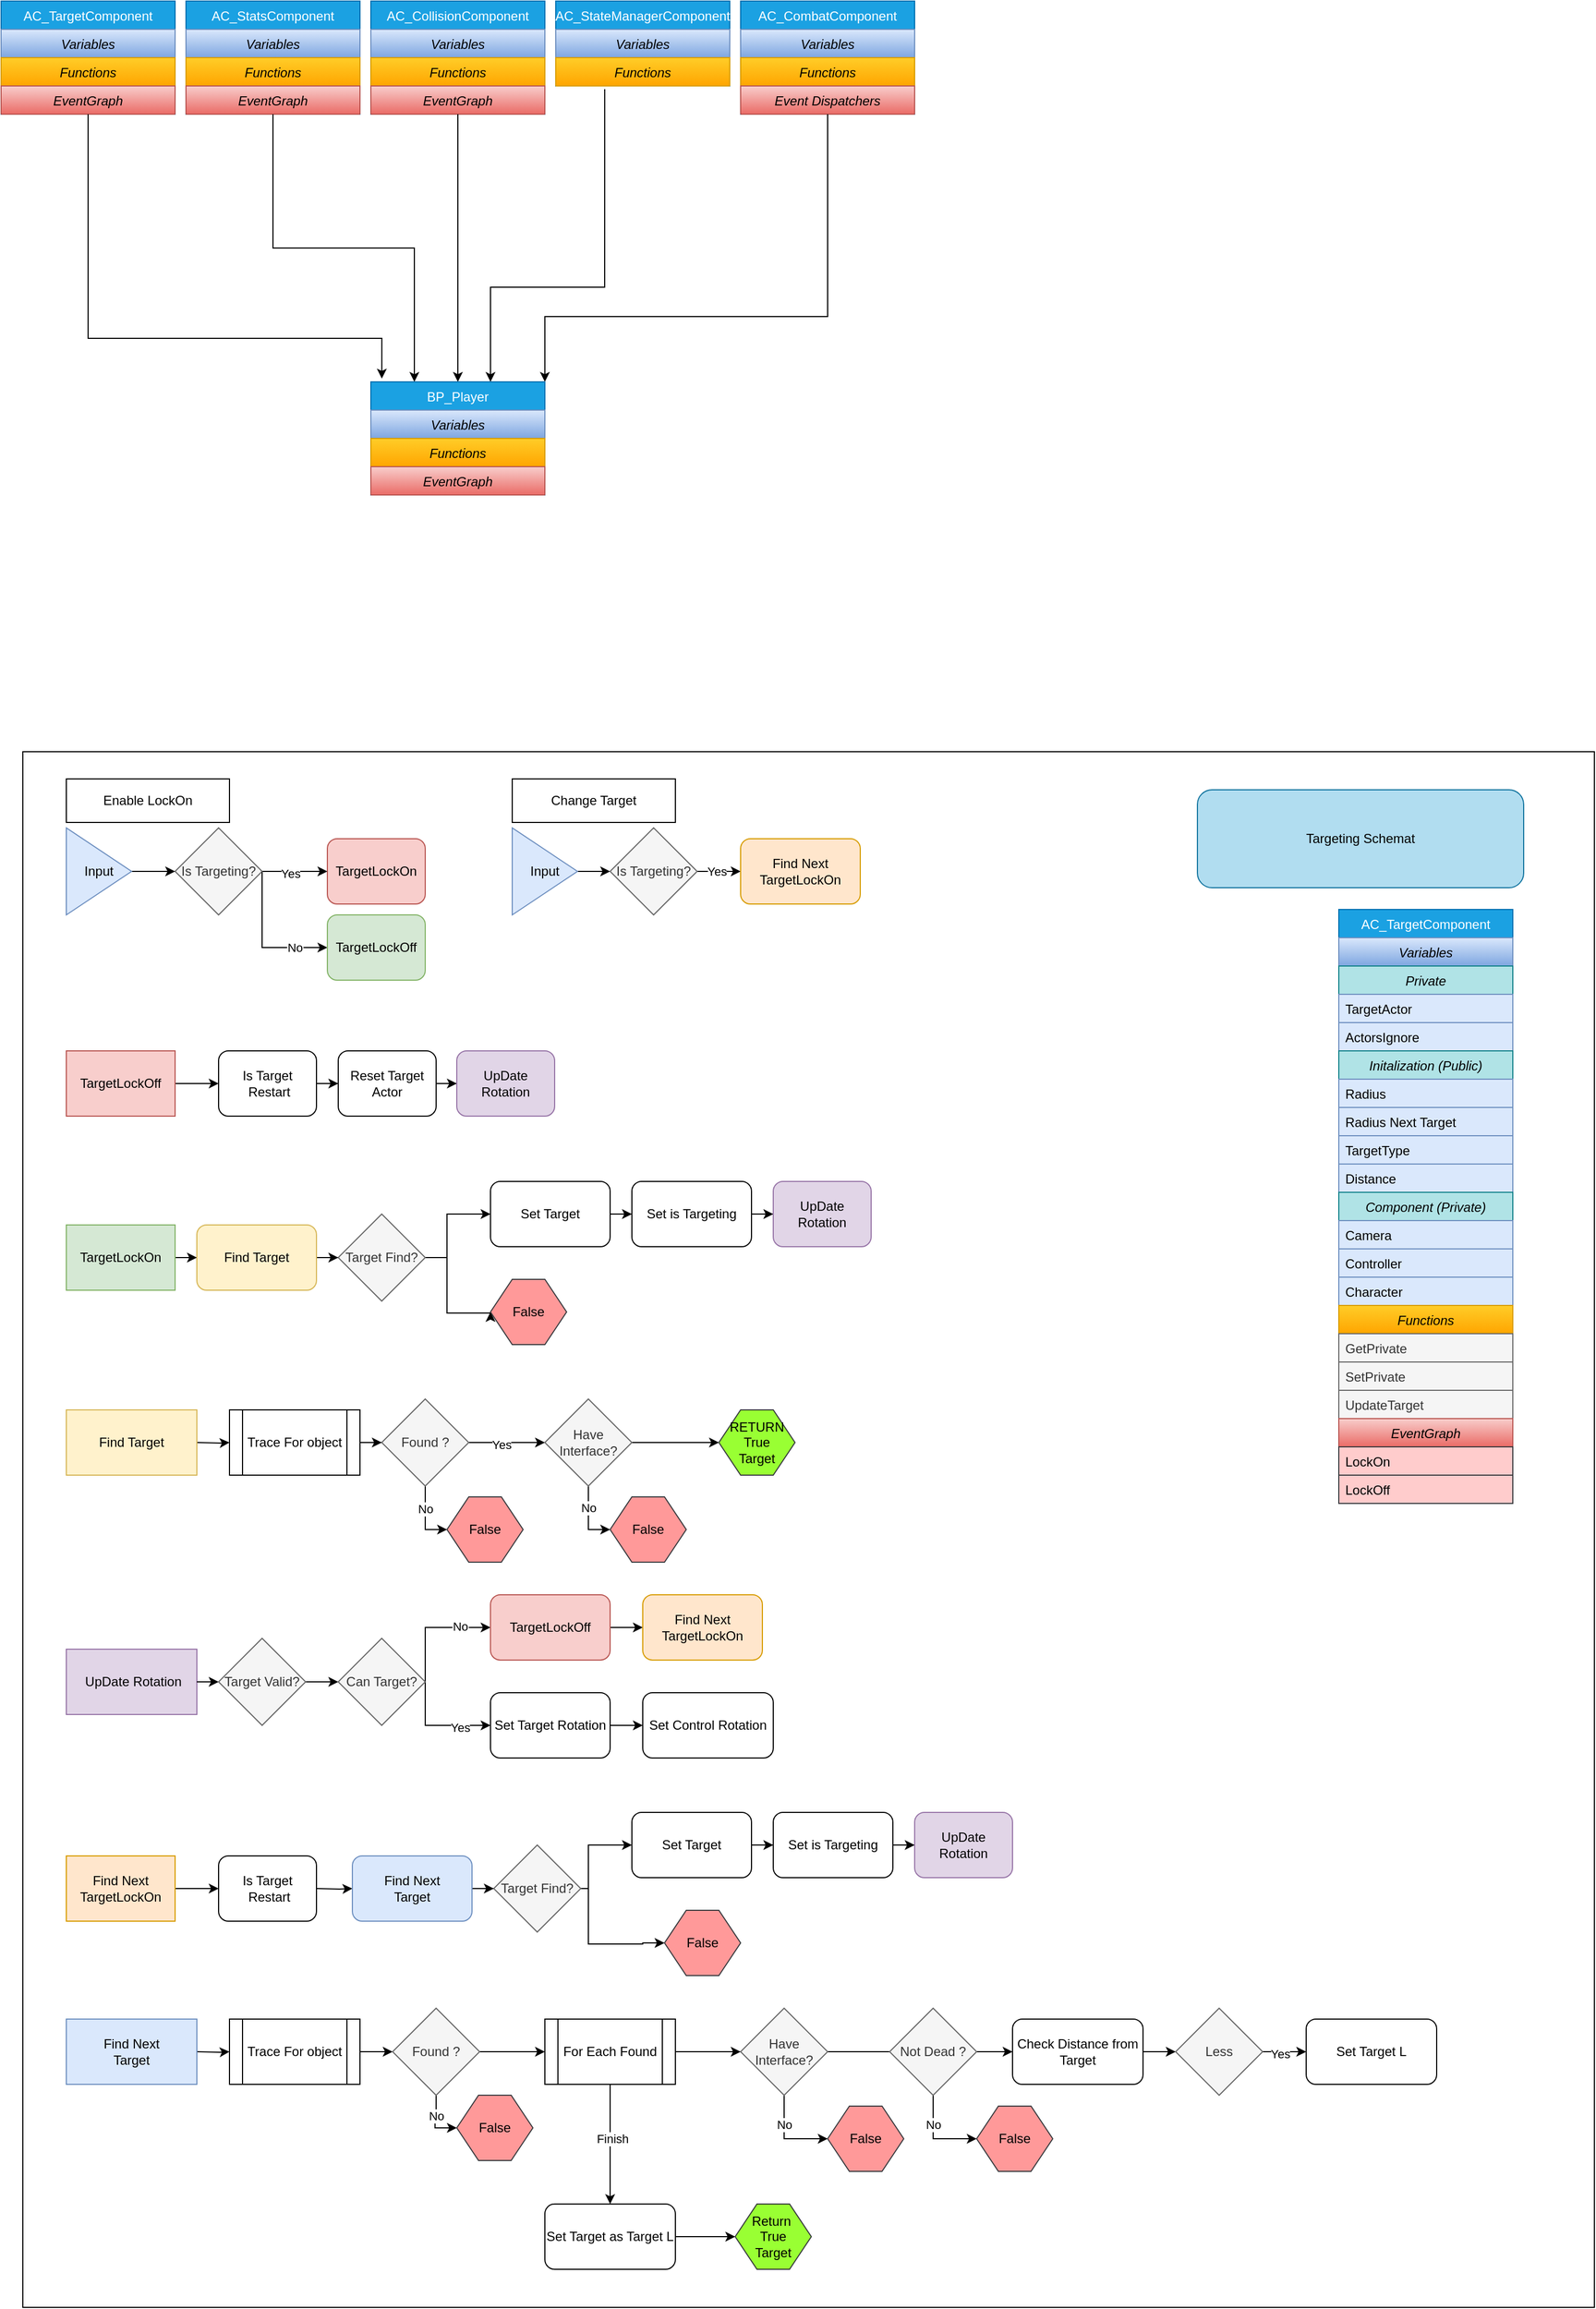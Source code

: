 <mxfile version="23.1.5" type="github">
  <diagram id="C5RBs43oDa-KdzZeNtuy" name="Page-1">
    <mxGraphModel dx="5427" dy="2497" grid="1" gridSize="10" guides="1" tooltips="1" connect="1" arrows="1" fold="1" page="1" pageScale="1" pageWidth="827" pageHeight="1169" math="0" shadow="0">
      <root>
        <mxCell id="WIyWlLk6GJQsqaUBKTNV-0" />
        <mxCell id="WIyWlLk6GJQsqaUBKTNV-1" parent="WIyWlLk6GJQsqaUBKTNV-0" />
        <mxCell id="z0o2nLO_LAnplbCTnIAR-106" value="" style="rounded=0;whiteSpace=wrap;html=1;" parent="WIyWlLk6GJQsqaUBKTNV-1" vertex="1">
          <mxGeometry x="-740" y="730" width="1445" height="1430" as="geometry" />
        </mxCell>
        <mxCell id="zkfFHV4jXpPFQw0GAbJ--13" value="AC_CollisionComponent" style="swimlane;fontStyle=0;align=center;verticalAlign=top;childLayout=stackLayout;horizontal=1;startSize=26;horizontalStack=0;resizeParent=1;resizeLast=0;collapsible=1;marginBottom=0;rounded=0;shadow=0;strokeWidth=1;fillColor=#1ba1e2;strokeColor=#006EAF;fontColor=#ffffff;" parent="WIyWlLk6GJQsqaUBKTNV-1" vertex="1">
          <mxGeometry x="-420" y="40" width="160" height="104" as="geometry">
            <mxRectangle x="280" y="440" width="170" height="26" as="alternateBounds" />
          </mxGeometry>
        </mxCell>
        <mxCell id="ynBMGLqpD1DIFQQp8FUT-54" value="Variables&#xa;" style="swimlane;fontStyle=2;align=center;verticalAlign=top;childLayout=stackLayout;horizontal=1;startSize=26;horizontalStack=0;resizeParent=1;resizeLast=0;collapsible=1;marginBottom=0;rounded=0;shadow=0;strokeWidth=1;fillColor=#dae8fc;strokeColor=#6c8ebf;gradientColor=#7ea6e0;" parent="zkfFHV4jXpPFQw0GAbJ--13" vertex="1" collapsed="1">
          <mxGeometry y="26" width="160" height="26" as="geometry">
            <mxRectangle y="26" width="160" height="104" as="alternateBounds" />
          </mxGeometry>
        </mxCell>
        <mxCell id="ynBMGLqpD1DIFQQp8FUT-61" value="Private&#xa;&#xa;" style="swimlane;fontStyle=2;align=center;verticalAlign=top;childLayout=stackLayout;horizontal=1;startSize=26;horizontalStack=0;resizeParent=1;resizeLast=0;collapsible=1;marginBottom=0;rounded=0;shadow=0;strokeWidth=1;fillColor=#b0e3e6;strokeColor=#0e8088;" parent="ynBMGLqpD1DIFQQp8FUT-54" vertex="1" collapsed="1">
          <mxGeometry y="26" width="160" height="26" as="geometry">
            <mxRectangle y="26" width="160" height="78" as="alternateBounds" />
          </mxGeometry>
        </mxCell>
        <mxCell id="ynBMGLqpD1DIFQQp8FUT-50" value="HitActor&#xa;" style="text;align=left;verticalAlign=top;spacingLeft=4;spacingRight=4;overflow=hidden;rotatable=0;points=[[0,0.5],[1,0.5]];portConstraint=eastwest;fillColor=#dae8fc;strokeColor=#6c8ebf;" parent="ynBMGLqpD1DIFQQp8FUT-61" vertex="1">
          <mxGeometry y="26" width="160" height="26" as="geometry" />
        </mxCell>
        <mxCell id="ynBMGLqpD1DIFQQp8FUT-51" value="ActorsIgnore&#xa;" style="text;align=left;verticalAlign=top;spacingLeft=4;spacingRight=4;overflow=hidden;rotatable=0;points=[[0,0.5],[1,0.5]];portConstraint=eastwest;fillColor=#dae8fc;strokeColor=#6c8ebf;" parent="ynBMGLqpD1DIFQQp8FUT-61" vertex="1">
          <mxGeometry y="52" width="160" height="26" as="geometry" />
        </mxCell>
        <mxCell id="ynBMGLqpD1DIFQQp8FUT-63" value="Initalization (Public)&#xa;" style="swimlane;fontStyle=2;align=center;verticalAlign=top;childLayout=stackLayout;horizontal=1;startSize=26;horizontalStack=0;resizeParent=1;resizeLast=0;collapsible=1;marginBottom=0;rounded=0;shadow=0;strokeWidth=1;fillColor=#b0e3e6;strokeColor=#0e8088;" parent="ynBMGLqpD1DIFQQp8FUT-54" vertex="1" collapsed="1">
          <mxGeometry y="52" width="160" height="26" as="geometry">
            <mxRectangle y="52" width="160" height="78" as="alternateBounds" />
          </mxGeometry>
        </mxCell>
        <mxCell id="ynBMGLqpD1DIFQQp8FUT-52" value="Radius&#xa;" style="text;align=left;verticalAlign=top;spacingLeft=4;spacingRight=4;overflow=hidden;rotatable=0;points=[[0,0.5],[1,0.5]];portConstraint=eastwest;fillColor=#dae8fc;strokeColor=#6c8ebf;" parent="ynBMGLqpD1DIFQQp8FUT-63" vertex="1">
          <mxGeometry y="26" width="160" height="26" as="geometry" />
        </mxCell>
        <mxCell id="ynBMGLqpD1DIFQQp8FUT-53" value="Socket&#xa;" style="text;align=left;verticalAlign=top;spacingLeft=4;spacingRight=4;overflow=hidden;rotatable=0;points=[[0,0.5],[1,0.5]];portConstraint=eastwest;fillColor=#dae8fc;strokeColor=#6c8ebf;" parent="ynBMGLqpD1DIFQQp8FUT-63" vertex="1">
          <mxGeometry y="52" width="160" height="26" as="geometry" />
        </mxCell>
        <mxCell id="ynBMGLqpD1DIFQQp8FUT-62" value="Component (Private)" style="swimlane;fontStyle=2;align=center;verticalAlign=top;childLayout=stackLayout;horizontal=1;startSize=26;horizontalStack=0;resizeParent=1;resizeLast=0;collapsible=1;marginBottom=0;rounded=0;shadow=0;strokeWidth=1;fillColor=#b0e3e6;strokeColor=#0e8088;" parent="ynBMGLqpD1DIFQQp8FUT-54" vertex="1" collapsed="1">
          <mxGeometry y="78" width="160" height="26" as="geometry">
            <mxRectangle y="78" width="160" height="52" as="alternateBounds" />
          </mxGeometry>
        </mxCell>
        <mxCell id="ynBMGLqpD1DIFQQp8FUT-66" value="CollisionMesh&#xa;" style="text;align=left;verticalAlign=top;spacingLeft=4;spacingRight=4;overflow=hidden;rotatable=0;points=[[0,0.5],[1,0.5]];portConstraint=eastwest;fillColor=#dae8fc;strokeColor=#6c8ebf;" parent="ynBMGLqpD1DIFQQp8FUT-62" vertex="1">
          <mxGeometry y="26" width="160" height="26" as="geometry" />
        </mxCell>
        <mxCell id="ynBMGLqpD1DIFQQp8FUT-68" value="Functions" style="swimlane;fontStyle=2;align=center;verticalAlign=top;childLayout=stackLayout;horizontal=1;startSize=26;horizontalStack=0;resizeParent=1;resizeLast=0;collapsible=1;marginBottom=0;rounded=0;shadow=0;strokeWidth=1;fillColor=#ffcd28;strokeColor=#d79b00;gradientColor=#ffa500;" parent="zkfFHV4jXpPFQw0GAbJ--13" vertex="1" collapsed="1">
          <mxGeometry y="52" width="160" height="26" as="geometry">
            <mxRectangle y="52" width="160" height="104" as="alternateBounds" />
          </mxGeometry>
        </mxCell>
        <mxCell id="ynBMGLqpD1DIFQQp8FUT-10" value="GetPrivate&#xa;" style="text;align=left;verticalAlign=top;spacingLeft=4;spacingRight=4;overflow=hidden;rotatable=0;points=[[0,0.5],[1,0.5]];portConstraint=eastwest;fillColor=#f5f5f5;strokeColor=#666666;fontColor=#333333;" parent="ynBMGLqpD1DIFQQp8FUT-68" vertex="1">
          <mxGeometry y="26" width="160" height="26" as="geometry" />
        </mxCell>
        <mxCell id="ynBMGLqpD1DIFQQp8FUT-11" value="SetPrivate&#xa;" style="text;align=left;verticalAlign=top;spacingLeft=4;spacingRight=4;overflow=hidden;rotatable=0;points=[[0,0.5],[1,0.5]];portConstraint=eastwest;fillColor=#f5f5f5;strokeColor=#666666;fontColor=#333333;" parent="ynBMGLqpD1DIFQQp8FUT-68" vertex="1">
          <mxGeometry y="52" width="160" height="26" as="geometry" />
        </mxCell>
        <mxCell id="ynBMGLqpD1DIFQQp8FUT-12" value="ClearPrivate&#xa;" style="text;align=left;verticalAlign=top;spacingLeft=4;spacingRight=4;overflow=hidden;rotatable=0;points=[[0,0.5],[1,0.5]];portConstraint=eastwest;fillColor=#f9f7ed;strokeColor=#36393d;" parent="ynBMGLqpD1DIFQQp8FUT-68" vertex="1">
          <mxGeometry y="78" width="160" height="26" as="geometry" />
        </mxCell>
        <mxCell id="ynBMGLqpD1DIFQQp8FUT-77" value="EventGraph&#xa;" style="swimlane;fontStyle=2;align=center;verticalAlign=top;childLayout=stackLayout;horizontal=1;startSize=26;horizontalStack=0;resizeParent=1;resizeLast=0;collapsible=1;marginBottom=0;rounded=0;shadow=0;strokeWidth=1;fillColor=#f8cecc;strokeColor=#b85450;gradientColor=#ea6b66;" parent="zkfFHV4jXpPFQw0GAbJ--13" vertex="1" collapsed="1">
          <mxGeometry y="78" width="160" height="26" as="geometry">
            <mxRectangle y="78" width="160" height="52" as="alternateBounds" />
          </mxGeometry>
        </mxCell>
        <mxCell id="ynBMGLqpD1DIFQQp8FUT-13" value="CollisionTrace&#xa;" style="text;align=left;verticalAlign=top;spacingLeft=4;spacingRight=4;overflow=hidden;rotatable=0;points=[[0,0.5],[1,0.5]];portConstraint=eastwest;fillColor=#ffcccc;strokeColor=#36393d;" parent="ynBMGLqpD1DIFQQp8FUT-77" vertex="1">
          <mxGeometry y="26" width="160" height="26" as="geometry" />
        </mxCell>
        <mxCell id="ynBMGLqpD1DIFQQp8FUT-35" value="AC_StatsComponent" style="swimlane;fontStyle=0;align=center;verticalAlign=top;childLayout=stackLayout;horizontal=1;startSize=26;horizontalStack=0;resizeParent=1;resizeLast=0;collapsible=1;marginBottom=0;rounded=0;shadow=0;strokeWidth=1;fillColor=#1ba1e2;strokeColor=#006EAF;fontColor=#ffffff;" parent="WIyWlLk6GJQsqaUBKTNV-1" vertex="1">
          <mxGeometry x="-590" y="40" width="160" height="104" as="geometry">
            <mxRectangle x="280" y="440" width="170" height="26" as="alternateBounds" />
          </mxGeometry>
        </mxCell>
        <mxCell id="ynBMGLqpD1DIFQQp8FUT-81" value="Variables&#xa;" style="swimlane;fontStyle=2;align=center;verticalAlign=top;childLayout=stackLayout;horizontal=1;startSize=26;horizontalStack=0;resizeParent=1;resizeLast=0;collapsible=1;marginBottom=0;rounded=0;shadow=0;strokeWidth=1;fillColor=#dae8fc;strokeColor=#6c8ebf;gradientColor=#7ea6e0;" parent="ynBMGLqpD1DIFQQp8FUT-35" vertex="1" collapsed="1">
          <mxGeometry y="26" width="160" height="26" as="geometry">
            <mxRectangle y="26" width="160" height="130" as="alternateBounds" />
          </mxGeometry>
        </mxCell>
        <mxCell id="ynBMGLqpD1DIFQQp8FUT-82" value="Private&#xa;&#xa;" style="swimlane;fontStyle=2;align=center;verticalAlign=top;childLayout=stackLayout;horizontal=1;startSize=26;horizontalStack=0;resizeParent=1;resizeLast=0;collapsible=1;marginBottom=0;rounded=0;shadow=0;strokeWidth=1;fillColor=#b0e3e6;strokeColor=#0e8088;" parent="ynBMGLqpD1DIFQQp8FUT-81" vertex="1">
          <mxGeometry y="26" width="160" height="52" as="geometry">
            <mxRectangle y="26" width="160" height="26" as="alternateBounds" />
          </mxGeometry>
        </mxCell>
        <mxCell id="ynBMGLqpD1DIFQQp8FUT-96" value="CurrentStats" style="text;align=left;verticalAlign=top;spacingLeft=4;spacingRight=4;overflow=hidden;rotatable=0;points=[[0,0.5],[1,0.5]];portConstraint=eastwest;fillColor=#dae8fc;strokeColor=#6c8ebf;" parent="ynBMGLqpD1DIFQQp8FUT-82" vertex="1">
          <mxGeometry y="26" width="160" height="26" as="geometry" />
        </mxCell>
        <mxCell id="ynBMGLqpD1DIFQQp8FUT-85" value="Initalization (Public)&#xa;" style="swimlane;fontStyle=2;align=center;verticalAlign=top;childLayout=stackLayout;horizontal=1;startSize=26;horizontalStack=0;resizeParent=1;resizeLast=0;collapsible=1;marginBottom=0;rounded=0;shadow=0;strokeWidth=1;fillColor=#b0e3e6;strokeColor=#0e8088;" parent="ynBMGLqpD1DIFQQp8FUT-81" vertex="1">
          <mxGeometry y="78" width="160" height="52" as="geometry">
            <mxRectangle y="52" width="160" height="26" as="alternateBounds" />
          </mxGeometry>
        </mxCell>
        <mxCell id="ynBMGLqpD1DIFQQp8FUT-97" value="BaseStats&#xa;" style="text;align=left;verticalAlign=top;spacingLeft=4;spacingRight=4;overflow=hidden;rotatable=0;points=[[0,0.5],[1,0.5]];portConstraint=eastwest;fillColor=#dae8fc;strokeColor=#6c8ebf;" parent="ynBMGLqpD1DIFQQp8FUT-85" vertex="1">
          <mxGeometry y="26" width="160" height="26" as="geometry" />
        </mxCell>
        <mxCell id="ynBMGLqpD1DIFQQp8FUT-90" value="Functions" style="swimlane;fontStyle=2;align=center;verticalAlign=top;childLayout=stackLayout;horizontal=1;startSize=26;horizontalStack=0;resizeParent=1;resizeLast=0;collapsible=1;marginBottom=0;rounded=0;shadow=0;strokeWidth=1;fillColor=#ffcd28;strokeColor=#d79b00;gradientColor=#ffa500;" parent="ynBMGLqpD1DIFQQp8FUT-35" vertex="1" collapsed="1">
          <mxGeometry y="52" width="160" height="26" as="geometry">
            <mxRectangle y="156" width="160" height="130" as="alternateBounds" />
          </mxGeometry>
        </mxCell>
        <mxCell id="ynBMGLqpD1DIFQQp8FUT-91" value="GetPrivate&#xa;" style="text;align=left;verticalAlign=top;spacingLeft=4;spacingRight=4;overflow=hidden;rotatable=0;points=[[0,0.5],[1,0.5]];portConstraint=eastwest;fillColor=#f5f5f5;strokeColor=#666666;fontColor=#333333;" parent="ynBMGLqpD1DIFQQp8FUT-90" vertex="1">
          <mxGeometry y="26" width="160" height="26" as="geometry" />
        </mxCell>
        <mxCell id="ynBMGLqpD1DIFQQp8FUT-92" value="SetPrivate&#xa;" style="text;align=left;verticalAlign=top;spacingLeft=4;spacingRight=4;overflow=hidden;rotatable=0;points=[[0,0.5],[1,0.5]];portConstraint=eastwest;fillColor=#f5f5f5;strokeColor=#666666;fontColor=#333333;" parent="ynBMGLqpD1DIFQQp8FUT-90" vertex="1">
          <mxGeometry y="52" width="160" height="26" as="geometry" />
        </mxCell>
        <mxCell id="ynBMGLqpD1DIFQQp8FUT-99" value="Regeneration&#xa;" style="text;align=left;verticalAlign=top;spacingLeft=4;spacingRight=4;overflow=hidden;rotatable=0;points=[[0,0.5],[1,0.5]];portConstraint=eastwest;fillColor=#f9f7ed;strokeColor=#36393d;" parent="ynBMGLqpD1DIFQQp8FUT-90" vertex="1">
          <mxGeometry y="78" width="160" height="26" as="geometry" />
        </mxCell>
        <mxCell id="ynBMGLqpD1DIFQQp8FUT-100" value="TakeDmg&#xa;" style="text;align=left;verticalAlign=top;spacingLeft=4;spacingRight=4;overflow=hidden;rotatable=0;points=[[0,0.5],[1,0.5]];portConstraint=eastwest;fillColor=#f9f7ed;strokeColor=#36393d;" parent="ynBMGLqpD1DIFQQp8FUT-90" vertex="1">
          <mxGeometry y="104" width="160" height="26" as="geometry" />
        </mxCell>
        <mxCell id="ynBMGLqpD1DIFQQp8FUT-94" value="EventGraph&#xa;" style="swimlane;fontStyle=2;align=center;verticalAlign=top;childLayout=stackLayout;horizontal=1;startSize=26;horizontalStack=0;resizeParent=1;resizeLast=0;collapsible=1;marginBottom=0;rounded=0;shadow=0;strokeWidth=1;fillColor=#f8cecc;strokeColor=#b85450;gradientColor=#ea6b66;" parent="ynBMGLqpD1DIFQQp8FUT-35" vertex="1" collapsed="1">
          <mxGeometry y="78" width="160" height="26" as="geometry">
            <mxRectangle y="182" width="160" height="52" as="alternateBounds" />
          </mxGeometry>
        </mxCell>
        <mxCell id="ynBMGLqpD1DIFQQp8FUT-45" value="StartRegeneration&#xa;" style="text;align=left;verticalAlign=top;spacingLeft=4;spacingRight=4;overflow=hidden;rotatable=0;points=[[0,0.5],[1,0.5]];portConstraint=eastwest;fillColor=#ffcccc;strokeColor=#36393d;" parent="ynBMGLqpD1DIFQQp8FUT-94" vertex="1">
          <mxGeometry y="26" width="160" height="26" as="geometry" />
        </mxCell>
        <mxCell id="ynBMGLqpD1DIFQQp8FUT-102" value="AC_TargetComponent" style="swimlane;fontStyle=0;align=center;verticalAlign=top;childLayout=stackLayout;horizontal=1;startSize=26;horizontalStack=0;resizeParent=1;resizeLast=0;collapsible=1;marginBottom=0;rounded=0;shadow=0;strokeWidth=1;fillColor=#1ba1e2;strokeColor=#006EAF;fontColor=#ffffff;" parent="WIyWlLk6GJQsqaUBKTNV-1" vertex="1">
          <mxGeometry x="-760" y="40" width="160" height="104" as="geometry">
            <mxRectangle x="280" y="440" width="170" height="26" as="alternateBounds" />
          </mxGeometry>
        </mxCell>
        <mxCell id="ynBMGLqpD1DIFQQp8FUT-122" value="Variables&#xa;" style="swimlane;fontStyle=2;align=center;verticalAlign=top;childLayout=stackLayout;horizontal=1;startSize=26;horizontalStack=0;resizeParent=1;resizeLast=0;collapsible=1;marginBottom=0;rounded=0;shadow=0;strokeWidth=1;fillColor=#dae8fc;strokeColor=#6c8ebf;gradientColor=#7ea6e0;" parent="ynBMGLqpD1DIFQQp8FUT-102" vertex="1" collapsed="1">
          <mxGeometry y="26" width="160" height="26" as="geometry">
            <mxRectangle y="26" width="160" height="104" as="alternateBounds" />
          </mxGeometry>
        </mxCell>
        <mxCell id="ynBMGLqpD1DIFQQp8FUT-123" value="Private&#xa;&#xa;" style="swimlane;fontStyle=2;align=center;verticalAlign=top;childLayout=stackLayout;horizontal=1;startSize=26;horizontalStack=0;resizeParent=1;resizeLast=0;collapsible=1;marginBottom=0;rounded=0;shadow=0;strokeWidth=1;fillColor=#b0e3e6;strokeColor=#0e8088;" parent="ynBMGLqpD1DIFQQp8FUT-122" vertex="1" collapsed="1">
          <mxGeometry y="26" width="160" height="26" as="geometry">
            <mxRectangle y="26" width="160" height="78" as="alternateBounds" />
          </mxGeometry>
        </mxCell>
        <mxCell id="ynBMGLqpD1DIFQQp8FUT-124" value="TargetActor" style="text;align=left;verticalAlign=top;spacingLeft=4;spacingRight=4;overflow=hidden;rotatable=0;points=[[0,0.5],[1,0.5]];portConstraint=eastwest;fillColor=#dae8fc;strokeColor=#6c8ebf;" parent="ynBMGLqpD1DIFQQp8FUT-123" vertex="1">
          <mxGeometry y="26" width="160" height="26" as="geometry" />
        </mxCell>
        <mxCell id="ynBMGLqpD1DIFQQp8FUT-125" value="ActorsIgnore&#xa;" style="text;align=left;verticalAlign=top;spacingLeft=4;spacingRight=4;overflow=hidden;rotatable=0;points=[[0,0.5],[1,0.5]];portConstraint=eastwest;fillColor=#dae8fc;strokeColor=#6c8ebf;" parent="ynBMGLqpD1DIFQQp8FUT-123" vertex="1">
          <mxGeometry y="52" width="160" height="26" as="geometry" />
        </mxCell>
        <mxCell id="ynBMGLqpD1DIFQQp8FUT-126" value="Initalization (Public)&#xa;" style="swimlane;fontStyle=2;align=center;verticalAlign=top;childLayout=stackLayout;horizontal=1;startSize=26;horizontalStack=0;resizeParent=1;resizeLast=0;collapsible=1;marginBottom=0;rounded=0;shadow=0;strokeWidth=1;fillColor=#b0e3e6;strokeColor=#0e8088;" parent="ynBMGLqpD1DIFQQp8FUT-122" vertex="1" collapsed="1">
          <mxGeometry y="52" width="160" height="26" as="geometry">
            <mxRectangle y="104" width="160" height="104" as="alternateBounds" />
          </mxGeometry>
        </mxCell>
        <mxCell id="ynBMGLqpD1DIFQQp8FUT-127" value="Radius" style="text;align=left;verticalAlign=top;spacingLeft=4;spacingRight=4;overflow=hidden;rotatable=0;points=[[0,0.5],[1,0.5]];portConstraint=eastwest;fillColor=#dae8fc;strokeColor=#6c8ebf;" parent="ynBMGLqpD1DIFQQp8FUT-126" vertex="1">
          <mxGeometry y="26" width="160" height="26" as="geometry" />
        </mxCell>
        <mxCell id="ynBMGLqpD1DIFQQp8FUT-131" value="TargetType&#xa;&#xa;" style="text;align=left;verticalAlign=top;spacingLeft=4;spacingRight=4;overflow=hidden;rotatable=0;points=[[0,0.5],[1,0.5]];portConstraint=eastwest;fillColor=#dae8fc;strokeColor=#6c8ebf;" parent="ynBMGLqpD1DIFQQp8FUT-126" vertex="1">
          <mxGeometry y="52" width="160" height="26" as="geometry" />
        </mxCell>
        <mxCell id="ynBMGLqpD1DIFQQp8FUT-128" value="Distance&#xa;" style="text;align=left;verticalAlign=top;spacingLeft=4;spacingRight=4;overflow=hidden;rotatable=0;points=[[0,0.5],[1,0.5]];portConstraint=eastwest;fillColor=#dae8fc;strokeColor=#6c8ebf;" parent="ynBMGLqpD1DIFQQp8FUT-126" vertex="1">
          <mxGeometry y="78" width="160" height="26" as="geometry" />
        </mxCell>
        <mxCell id="ynBMGLqpD1DIFQQp8FUT-129" value="Component (Private)" style="swimlane;fontStyle=2;align=center;verticalAlign=top;childLayout=stackLayout;horizontal=1;startSize=26;horizontalStack=0;resizeParent=1;resizeLast=0;collapsible=1;marginBottom=0;rounded=0;shadow=0;strokeWidth=1;fillColor=#b0e3e6;strokeColor=#0e8088;" parent="ynBMGLqpD1DIFQQp8FUT-122" vertex="1" collapsed="1">
          <mxGeometry y="78" width="160" height="26" as="geometry">
            <mxRectangle y="78" width="160" height="104" as="alternateBounds" />
          </mxGeometry>
        </mxCell>
        <mxCell id="ynBMGLqpD1DIFQQp8FUT-130" value="Camera&#xa;" style="text;align=left;verticalAlign=top;spacingLeft=4;spacingRight=4;overflow=hidden;rotatable=0;points=[[0,0.5],[1,0.5]];portConstraint=eastwest;fillColor=#dae8fc;strokeColor=#6c8ebf;" parent="ynBMGLqpD1DIFQQp8FUT-129" vertex="1">
          <mxGeometry y="26" width="160" height="26" as="geometry" />
        </mxCell>
        <mxCell id="ynBMGLqpD1DIFQQp8FUT-133" value="Controller&#xa;" style="text;align=left;verticalAlign=top;spacingLeft=4;spacingRight=4;overflow=hidden;rotatable=0;points=[[0,0.5],[1,0.5]];portConstraint=eastwest;fillColor=#dae8fc;strokeColor=#6c8ebf;" parent="ynBMGLqpD1DIFQQp8FUT-129" vertex="1">
          <mxGeometry y="52" width="160" height="26" as="geometry" />
        </mxCell>
        <mxCell id="ynBMGLqpD1DIFQQp8FUT-132" value="Character" style="text;align=left;verticalAlign=top;spacingLeft=4;spacingRight=4;overflow=hidden;rotatable=0;points=[[0,0.5],[1,0.5]];portConstraint=eastwest;fillColor=#dae8fc;strokeColor=#6c8ebf;" parent="ynBMGLqpD1DIFQQp8FUT-129" vertex="1">
          <mxGeometry y="78" width="160" height="26" as="geometry" />
        </mxCell>
        <mxCell id="ynBMGLqpD1DIFQQp8FUT-108" value="Functions" style="swimlane;fontStyle=2;align=center;verticalAlign=top;childLayout=stackLayout;horizontal=1;startSize=26;horizontalStack=0;resizeParent=1;resizeLast=0;collapsible=1;marginBottom=0;rounded=0;shadow=0;strokeWidth=1;fillColor=#ffcd28;strokeColor=#d79b00;gradientColor=#ffa500;" parent="ynBMGLqpD1DIFQQp8FUT-102" vertex="1" collapsed="1">
          <mxGeometry y="52" width="160" height="26" as="geometry">
            <mxRectangle y="130" width="160" height="104" as="alternateBounds" />
          </mxGeometry>
        </mxCell>
        <mxCell id="ynBMGLqpD1DIFQQp8FUT-109" value="GetPrivate&#xa;" style="text;align=left;verticalAlign=top;spacingLeft=4;spacingRight=4;overflow=hidden;rotatable=0;points=[[0,0.5],[1,0.5]];portConstraint=eastwest;fillColor=#f5f5f5;strokeColor=#666666;fontColor=#333333;" parent="ynBMGLqpD1DIFQQp8FUT-108" vertex="1">
          <mxGeometry y="26" width="160" height="26" as="geometry" />
        </mxCell>
        <mxCell id="ynBMGLqpD1DIFQQp8FUT-110" value="SetPrivate&#xa;" style="text;align=left;verticalAlign=top;spacingLeft=4;spacingRight=4;overflow=hidden;rotatable=0;points=[[0,0.5],[1,0.5]];portConstraint=eastwest;fillColor=#f5f5f5;strokeColor=#666666;fontColor=#333333;" parent="ynBMGLqpD1DIFQQp8FUT-108" vertex="1">
          <mxGeometry y="52" width="160" height="26" as="geometry" />
        </mxCell>
        <mxCell id="ynBMGLqpD1DIFQQp8FUT-134" value="UpdateTarget&#xa;" style="text;align=left;verticalAlign=top;spacingLeft=4;spacingRight=4;overflow=hidden;rotatable=0;points=[[0,0.5],[1,0.5]];portConstraint=eastwest;fillColor=#f5f5f5;strokeColor=#666666;fontColor=#333333;" parent="ynBMGLqpD1DIFQQp8FUT-108" vertex="1">
          <mxGeometry y="78" width="160" height="26" as="geometry" />
        </mxCell>
        <mxCell id="ynBMGLqpD1DIFQQp8FUT-113" value="EventGraph&#xa;" style="swimlane;fontStyle=2;align=center;verticalAlign=top;childLayout=stackLayout;horizontal=1;startSize=26;horizontalStack=0;resizeParent=1;resizeLast=0;collapsible=1;marginBottom=0;rounded=0;shadow=0;strokeWidth=1;fillColor=#f8cecc;strokeColor=#b85450;gradientColor=#ea6b66;" parent="ynBMGLqpD1DIFQQp8FUT-102" vertex="1" collapsed="1">
          <mxGeometry y="78" width="160" height="26" as="geometry">
            <mxRectangle y="156" width="160" height="78" as="alternateBounds" />
          </mxGeometry>
        </mxCell>
        <mxCell id="ynBMGLqpD1DIFQQp8FUT-135" value="LockOn&#xa;" style="text;align=left;verticalAlign=top;spacingLeft=4;spacingRight=4;overflow=hidden;rotatable=0;points=[[0,0.5],[1,0.5]];portConstraint=eastwest;fillColor=#ffcccc;strokeColor=#36393d;" parent="ynBMGLqpD1DIFQQp8FUT-113" vertex="1">
          <mxGeometry y="26" width="160" height="26" as="geometry" />
        </mxCell>
        <mxCell id="ynBMGLqpD1DIFQQp8FUT-136" value="LockOff" style="text;align=left;verticalAlign=top;spacingLeft=4;spacingRight=4;overflow=hidden;rotatable=0;points=[[0,0.5],[1,0.5]];portConstraint=eastwest;fillColor=#ffcccc;strokeColor=#36393d;" parent="ynBMGLqpD1DIFQQp8FUT-113" vertex="1">
          <mxGeometry y="52" width="160" height="26" as="geometry" />
        </mxCell>
        <mxCell id="ynBMGLqpD1DIFQQp8FUT-149" value="AC_StateManagerComponent" style="swimlane;fontStyle=0;align=center;verticalAlign=top;childLayout=stackLayout;horizontal=1;startSize=26;horizontalStack=0;resizeParent=1;resizeLast=0;collapsible=1;marginBottom=0;rounded=0;shadow=0;strokeWidth=1;fillColor=#1ba1e2;strokeColor=#006EAF;fontColor=#ffffff;" parent="WIyWlLk6GJQsqaUBKTNV-1" vertex="1">
          <mxGeometry x="-250" y="40" width="160" height="78" as="geometry">
            <mxRectangle x="280" y="440" width="170" height="26" as="alternateBounds" />
          </mxGeometry>
        </mxCell>
        <mxCell id="ynBMGLqpD1DIFQQp8FUT-150" value="Variables&#xa;" style="swimlane;fontStyle=2;align=center;verticalAlign=top;childLayout=stackLayout;horizontal=1;startSize=26;horizontalStack=0;resizeParent=1;resizeLast=0;collapsible=1;marginBottom=0;rounded=0;shadow=0;strokeWidth=1;fillColor=#dae8fc;strokeColor=#6c8ebf;gradientColor=#7ea6e0;" parent="ynBMGLqpD1DIFQQp8FUT-149" vertex="1" collapsed="1">
          <mxGeometry y="26" width="160" height="26" as="geometry">
            <mxRectangle y="26" width="160" height="52" as="alternateBounds" />
          </mxGeometry>
        </mxCell>
        <mxCell id="ynBMGLqpD1DIFQQp8FUT-151" value="Private&#xa;&#xa;" style="swimlane;fontStyle=2;align=center;verticalAlign=top;childLayout=stackLayout;horizontal=1;startSize=26;horizontalStack=0;resizeParent=1;resizeLast=0;collapsible=1;marginBottom=0;rounded=0;shadow=0;strokeWidth=1;fillColor=#b0e3e6;strokeColor=#0e8088;" parent="ynBMGLqpD1DIFQQp8FUT-150" vertex="1" collapsed="1">
          <mxGeometry y="26" width="160" height="26" as="geometry">
            <mxRectangle y="26" width="160" height="78" as="alternateBounds" />
          </mxGeometry>
        </mxCell>
        <mxCell id="ynBMGLqpD1DIFQQp8FUT-152" value="CurrentState" style="text;align=left;verticalAlign=top;spacingLeft=4;spacingRight=4;overflow=hidden;rotatable=0;points=[[0,0.5],[1,0.5]];portConstraint=eastwest;fillColor=#dae8fc;strokeColor=#6c8ebf;" parent="ynBMGLqpD1DIFQQp8FUT-151" vertex="1">
          <mxGeometry y="26" width="160" height="26" as="geometry" />
        </mxCell>
        <mxCell id="ynBMGLqpD1DIFQQp8FUT-153" value="CurrentCharacterState" style="text;align=left;verticalAlign=top;spacingLeft=4;spacingRight=4;overflow=hidden;rotatable=0;points=[[0,0.5],[1,0.5]];portConstraint=eastwest;fillColor=#dae8fc;strokeColor=#6c8ebf;" parent="ynBMGLqpD1DIFQQp8FUT-151" vertex="1">
          <mxGeometry y="52" width="160" height="26" as="geometry" />
        </mxCell>
        <mxCell id="ynBMGLqpD1DIFQQp8FUT-162" value="Functions" style="swimlane;fontStyle=2;align=center;verticalAlign=top;childLayout=stackLayout;horizontal=1;startSize=26;horizontalStack=0;resizeParent=1;resizeLast=0;collapsible=1;marginBottom=0;rounded=0;shadow=0;strokeWidth=1;fillColor=#ffcd28;strokeColor=#d79b00;gradientColor=#ffa500;" parent="ynBMGLqpD1DIFQQp8FUT-149" vertex="1" collapsed="1">
          <mxGeometry y="52" width="160" height="26" as="geometry">
            <mxRectangle y="78" width="160" height="78" as="alternateBounds" />
          </mxGeometry>
        </mxCell>
        <mxCell id="ynBMGLqpD1DIFQQp8FUT-163" value="GetPrivate&#xa;" style="text;align=left;verticalAlign=top;spacingLeft=4;spacingRight=4;overflow=hidden;rotatable=0;points=[[0,0.5],[1,0.5]];portConstraint=eastwest;fillColor=#f5f5f5;strokeColor=#666666;fontColor=#333333;" parent="ynBMGLqpD1DIFQQp8FUT-162" vertex="1">
          <mxGeometry y="26" width="160" height="26" as="geometry" />
        </mxCell>
        <mxCell id="ynBMGLqpD1DIFQQp8FUT-164" value="SetPrivate&#xa;" style="text;align=left;verticalAlign=top;spacingLeft=4;spacingRight=4;overflow=hidden;rotatable=0;points=[[0,0.5],[1,0.5]];portConstraint=eastwest;fillColor=#f5f5f5;strokeColor=#666666;fontColor=#333333;" parent="ynBMGLqpD1DIFQQp8FUT-162" vertex="1">
          <mxGeometry y="52" width="160" height="26" as="geometry" />
        </mxCell>
        <mxCell id="ynBMGLqpD1DIFQQp8FUT-170" value="AC_CombatComponent" style="swimlane;fontStyle=0;align=center;verticalAlign=top;childLayout=stackLayout;horizontal=1;startSize=26;horizontalStack=0;resizeParent=1;resizeLast=0;collapsible=1;marginBottom=0;rounded=0;shadow=0;strokeWidth=1;fillColor=#1ba1e2;strokeColor=#006EAF;fontColor=#ffffff;" parent="WIyWlLk6GJQsqaUBKTNV-1" vertex="1">
          <mxGeometry x="-80" y="40" width="160" height="104" as="geometry">
            <mxRectangle x="280" y="440" width="170" height="26" as="alternateBounds" />
          </mxGeometry>
        </mxCell>
        <mxCell id="ynBMGLqpD1DIFQQp8FUT-171" value="Variables&#xa;" style="swimlane;fontStyle=2;align=center;verticalAlign=top;childLayout=stackLayout;horizontal=1;startSize=26;horizontalStack=0;resizeParent=1;resizeLast=0;collapsible=1;marginBottom=0;rounded=0;shadow=0;strokeWidth=1;fillColor=#dae8fc;strokeColor=#6c8ebf;gradientColor=#7ea6e0;" parent="ynBMGLqpD1DIFQQp8FUT-170" vertex="1" collapsed="1">
          <mxGeometry y="26" width="160" height="26" as="geometry">
            <mxRectangle y="26" width="160" height="52" as="alternateBounds" />
          </mxGeometry>
        </mxCell>
        <mxCell id="ynBMGLqpD1DIFQQp8FUT-172" value="Private&#xa;&#xa;" style="swimlane;fontStyle=2;align=center;verticalAlign=top;childLayout=stackLayout;horizontal=1;startSize=26;horizontalStack=0;resizeParent=1;resizeLast=0;collapsible=1;marginBottom=0;rounded=0;shadow=0;strokeWidth=1;fillColor=#b0e3e6;strokeColor=#0e8088;" parent="ynBMGLqpD1DIFQQp8FUT-171" vertex="1" collapsed="1">
          <mxGeometry y="26" width="160" height="26" as="geometry">
            <mxRectangle y="26" width="160" height="104" as="alternateBounds" />
          </mxGeometry>
        </mxCell>
        <mxCell id="ynBMGLqpD1DIFQQp8FUT-184" value="CombatEnable&#xa;" style="text;align=left;verticalAlign=top;spacingLeft=4;spacingRight=4;overflow=hidden;rotatable=0;points=[[0,0.5],[1,0.5]];portConstraint=eastwest;fillColor=#dae8fc;strokeColor=#6c8ebf;" parent="ynBMGLqpD1DIFQQp8FUT-172" vertex="1">
          <mxGeometry y="26" width="160" height="26" as="geometry" />
        </mxCell>
        <mxCell id="ynBMGLqpD1DIFQQp8FUT-183" value="AttackCount&#xa;" style="text;align=left;verticalAlign=top;spacingLeft=4;spacingRight=4;overflow=hidden;rotatable=0;points=[[0,0.5],[1,0.5]];portConstraint=eastwest;fillColor=#dae8fc;strokeColor=#6c8ebf;" parent="ynBMGLqpD1DIFQQp8FUT-172" vertex="1">
          <mxGeometry y="52" width="160" height="26" as="geometry" />
        </mxCell>
        <mxCell id="ynBMGLqpD1DIFQQp8FUT-173" value="Weapon&#xa;" style="text;align=left;verticalAlign=top;spacingLeft=4;spacingRight=4;overflow=hidden;rotatable=0;points=[[0,0.5],[1,0.5]];portConstraint=eastwest;fillColor=#dae8fc;strokeColor=#6c8ebf;" parent="ynBMGLqpD1DIFQQp8FUT-172" vertex="1">
          <mxGeometry y="78" width="160" height="26" as="geometry" />
        </mxCell>
        <mxCell id="ynBMGLqpD1DIFQQp8FUT-176" value="Functions" style="swimlane;fontStyle=2;align=center;verticalAlign=top;childLayout=stackLayout;horizontal=1;startSize=26;horizontalStack=0;resizeParent=1;resizeLast=0;collapsible=1;marginBottom=0;rounded=0;shadow=0;strokeWidth=1;fillColor=#ffcd28;strokeColor=#d79b00;gradientColor=#ffa500;" parent="ynBMGLqpD1DIFQQp8FUT-170" vertex="1" collapsed="1">
          <mxGeometry y="52" width="160" height="26" as="geometry">
            <mxRectangle y="52" width="160" height="104" as="alternateBounds" />
          </mxGeometry>
        </mxCell>
        <mxCell id="ynBMGLqpD1DIFQQp8FUT-177" value="GetPrivate&#xa;" style="text;align=left;verticalAlign=top;spacingLeft=4;spacingRight=4;overflow=hidden;rotatable=0;points=[[0,0.5],[1,0.5]];portConstraint=eastwest;fillColor=#f5f5f5;strokeColor=#666666;fontColor=#333333;" parent="ynBMGLqpD1DIFQQp8FUT-176" vertex="1">
          <mxGeometry y="26" width="160" height="26" as="geometry" />
        </mxCell>
        <mxCell id="ynBMGLqpD1DIFQQp8FUT-178" value="SetPrivate&#xa;" style="text;align=left;verticalAlign=top;spacingLeft=4;spacingRight=4;overflow=hidden;rotatable=0;points=[[0,0.5],[1,0.5]];portConstraint=eastwest;fillColor=#f5f5f5;strokeColor=#666666;fontColor=#333333;" parent="ynBMGLqpD1DIFQQp8FUT-176" vertex="1">
          <mxGeometry y="52" width="160" height="26" as="geometry" />
        </mxCell>
        <mxCell id="ynBMGLqpD1DIFQQp8FUT-179" value="Reset&#xa;" style="text;align=left;verticalAlign=top;spacingLeft=4;spacingRight=4;overflow=hidden;rotatable=0;points=[[0,0.5],[1,0.5]];portConstraint=eastwest;fillColor=#f9f7ed;strokeColor=#36393d;" parent="ynBMGLqpD1DIFQQp8FUT-176" vertex="1">
          <mxGeometry y="78" width="160" height="26" as="geometry" />
        </mxCell>
        <mxCell id="ynBMGLqpD1DIFQQp8FUT-181" value="Event Dispatchers&#xa;&#xa;" style="swimlane;fontStyle=2;align=center;verticalAlign=top;childLayout=stackLayout;horizontal=1;startSize=26;horizontalStack=0;resizeParent=1;resizeLast=0;collapsible=1;marginBottom=0;rounded=0;shadow=0;strokeWidth=1;fillColor=#f8cecc;strokeColor=#b85450;gradientColor=#ea6b66;" parent="ynBMGLqpD1DIFQQp8FUT-170" vertex="1" collapsed="1">
          <mxGeometry y="78" width="160" height="26" as="geometry">
            <mxRectangle y="78" width="160" height="52" as="alternateBounds" />
          </mxGeometry>
        </mxCell>
        <mxCell id="ynBMGLqpD1DIFQQp8FUT-182" value="ToggleCombat&#xa;" style="text;align=left;verticalAlign=top;spacingLeft=4;spacingRight=4;overflow=hidden;rotatable=0;points=[[0,0.5],[1,0.5]];portConstraint=eastwest;fillColor=#ffcccc;strokeColor=#36393d;" parent="ynBMGLqpD1DIFQQp8FUT-181" vertex="1">
          <mxGeometry y="26" width="160" height="26" as="geometry" />
        </mxCell>
        <mxCell id="ynBMGLqpD1DIFQQp8FUT-235" style="edgeStyle=orthogonalEdgeStyle;rounded=0;orthogonalLoop=1;jettySize=auto;html=1;exitX=0.5;exitY=1;exitDx=0;exitDy=0;entryX=0.063;entryY=-0.029;entryDx=0;entryDy=0;entryPerimeter=0;" parent="WIyWlLk6GJQsqaUBKTNV-1" source="ynBMGLqpD1DIFQQp8FUT-113" target="ynBMGLqpD1DIFQQp8FUT-197" edge="1">
          <mxGeometry relative="1" as="geometry">
            <Array as="points">
              <mxPoint x="-680" y="350" />
              <mxPoint x="-410" y="350" />
            </Array>
          </mxGeometry>
        </mxCell>
        <mxCell id="ynBMGLqpD1DIFQQp8FUT-236" style="edgeStyle=orthogonalEdgeStyle;rounded=0;orthogonalLoop=1;jettySize=auto;html=1;exitX=0.5;exitY=1;exitDx=0;exitDy=0;entryX=0.25;entryY=0;entryDx=0;entryDy=0;" parent="WIyWlLk6GJQsqaUBKTNV-1" source="ynBMGLqpD1DIFQQp8FUT-94" target="ynBMGLqpD1DIFQQp8FUT-197" edge="1">
          <mxGeometry relative="1" as="geometry" />
        </mxCell>
        <mxCell id="ynBMGLqpD1DIFQQp8FUT-241" style="edgeStyle=orthogonalEdgeStyle;rounded=0;orthogonalLoop=1;jettySize=auto;html=1;entryX=0.5;entryY=0;entryDx=0;entryDy=0;" parent="WIyWlLk6GJQsqaUBKTNV-1" source="ynBMGLqpD1DIFQQp8FUT-77" target="ynBMGLqpD1DIFQQp8FUT-197" edge="1">
          <mxGeometry relative="1" as="geometry">
            <Array as="points">
              <mxPoint x="-340" y="210" />
              <mxPoint x="-340" y="210" />
            </Array>
          </mxGeometry>
        </mxCell>
        <mxCell id="ynBMGLqpD1DIFQQp8FUT-242" style="edgeStyle=orthogonalEdgeStyle;rounded=0;orthogonalLoop=1;jettySize=auto;html=1;entryX=0.656;entryY=-0.029;entryDx=0;entryDy=0;entryPerimeter=0;" parent="WIyWlLk6GJQsqaUBKTNV-1" edge="1">
          <mxGeometry relative="1" as="geometry">
            <mxPoint x="-204.96" y="121.02" as="sourcePoint" />
            <mxPoint x="-310" y="390.004" as="targetPoint" />
            <Array as="points">
              <mxPoint x="-204.96" y="303.02" />
              <mxPoint x="-309.96" y="303.02" />
            </Array>
          </mxGeometry>
        </mxCell>
        <mxCell id="ynBMGLqpD1DIFQQp8FUT-243" style="edgeStyle=orthogonalEdgeStyle;rounded=0;orthogonalLoop=1;jettySize=auto;html=1;entryX=1;entryY=0;entryDx=0;entryDy=0;" parent="WIyWlLk6GJQsqaUBKTNV-1" source="ynBMGLqpD1DIFQQp8FUT-181" target="ynBMGLqpD1DIFQQp8FUT-197" edge="1">
          <mxGeometry relative="1" as="geometry">
            <Array as="points">
              <mxPoint y="330" />
              <mxPoint x="-260" y="330" />
            </Array>
          </mxGeometry>
        </mxCell>
        <mxCell id="ijkHFW4rEP1uJRafnP6o-1" value="TargetLockOn" style="rounded=1;whiteSpace=wrap;html=1;fillColor=#f8cecc;strokeColor=#b85450;" parent="WIyWlLk6GJQsqaUBKTNV-1" vertex="1">
          <mxGeometry x="-460" y="810" width="90" height="60" as="geometry" />
        </mxCell>
        <mxCell id="ijkHFW4rEP1uJRafnP6o-12" style="edgeStyle=orthogonalEdgeStyle;rounded=0;orthogonalLoop=1;jettySize=auto;html=1;" parent="WIyWlLk6GJQsqaUBKTNV-1" source="ijkHFW4rEP1uJRafnP6o-2" target="ijkHFW4rEP1uJRafnP6o-1" edge="1">
          <mxGeometry relative="1" as="geometry" />
        </mxCell>
        <mxCell id="ijkHFW4rEP1uJRafnP6o-29" value="Yes" style="edgeLabel;html=1;align=center;verticalAlign=middle;resizable=0;points=[];" parent="ijkHFW4rEP1uJRafnP6o-12" vertex="1" connectable="0">
          <mxGeometry x="-0.15" y="-2" relative="1" as="geometry">
            <mxPoint as="offset" />
          </mxGeometry>
        </mxCell>
        <mxCell id="z0o2nLO_LAnplbCTnIAR-1" style="edgeStyle=orthogonalEdgeStyle;rounded=0;orthogonalLoop=1;jettySize=auto;html=1;exitX=1;exitY=0.5;exitDx=0;exitDy=0;" parent="WIyWlLk6GJQsqaUBKTNV-1" source="ijkHFW4rEP1uJRafnP6o-2" target="z0o2nLO_LAnplbCTnIAR-0" edge="1">
          <mxGeometry relative="1" as="geometry">
            <Array as="points">
              <mxPoint x="-520" y="910" />
            </Array>
          </mxGeometry>
        </mxCell>
        <mxCell id="z0o2nLO_LAnplbCTnIAR-2" value="No&lt;br&gt;" style="edgeLabel;html=1;align=center;verticalAlign=middle;resizable=0;points=[];" parent="z0o2nLO_LAnplbCTnIAR-1" vertex="1" connectable="0">
          <mxGeometry x="-0.511" y="-1" relative="1" as="geometry">
            <mxPoint x="31" y="38" as="offset" />
          </mxGeometry>
        </mxCell>
        <mxCell id="ijkHFW4rEP1uJRafnP6o-2" value="Is Targeting?" style="rhombus;whiteSpace=wrap;html=1;fillColor=#f5f5f5;fontColor=#333333;strokeColor=#666666;" parent="WIyWlLk6GJQsqaUBKTNV-1" vertex="1">
          <mxGeometry x="-600" y="800" width="80" height="80" as="geometry" />
        </mxCell>
        <mxCell id="ijkHFW4rEP1uJRafnP6o-11" style="edgeStyle=orthogonalEdgeStyle;rounded=0;orthogonalLoop=1;jettySize=auto;html=1;entryX=0;entryY=0.5;entryDx=0;entryDy=0;" parent="WIyWlLk6GJQsqaUBKTNV-1" source="ijkHFW4rEP1uJRafnP6o-3" target="ijkHFW4rEP1uJRafnP6o-2" edge="1">
          <mxGeometry relative="1" as="geometry" />
        </mxCell>
        <mxCell id="ijkHFW4rEP1uJRafnP6o-3" value="Input&lt;br&gt;" style="triangle;whiteSpace=wrap;html=1;fillColor=#dae8fc;strokeColor=#6c8ebf;" parent="WIyWlLk6GJQsqaUBKTNV-1" vertex="1">
          <mxGeometry x="-700" y="800" width="60" height="80" as="geometry" />
        </mxCell>
        <mxCell id="ijkHFW4rEP1uJRafnP6o-54" style="edgeStyle=orthogonalEdgeStyle;rounded=0;orthogonalLoop=1;jettySize=auto;html=1;entryX=0;entryY=0.5;entryDx=0;entryDy=0;" parent="WIyWlLk6GJQsqaUBKTNV-1" source="z0o2nLO_LAnplbCTnIAR-143" target="ijkHFW4rEP1uJRafnP6o-50" edge="1">
          <mxGeometry relative="1" as="geometry">
            <mxPoint x="-580" y="1585.0" as="sourcePoint" />
          </mxGeometry>
        </mxCell>
        <mxCell id="ijkHFW4rEP1uJRafnP6o-53" style="edgeStyle=orthogonalEdgeStyle;rounded=0;orthogonalLoop=1;jettySize=auto;html=1;" parent="WIyWlLk6GJQsqaUBKTNV-1" source="ijkHFW4rEP1uJRafnP6o-48" target="ijkHFW4rEP1uJRafnP6o-49" edge="1">
          <mxGeometry relative="1" as="geometry" />
        </mxCell>
        <mxCell id="ijkHFW4rEP1uJRafnP6o-48" value="Set Target Rotation&lt;br&gt;" style="rounded=1;whiteSpace=wrap;html=1;" parent="WIyWlLk6GJQsqaUBKTNV-1" vertex="1">
          <mxGeometry x="-310" y="1595" width="110" height="60" as="geometry" />
        </mxCell>
        <mxCell id="ijkHFW4rEP1uJRafnP6o-49" value="Set Control Rotation&lt;br&gt;" style="rounded=1;whiteSpace=wrap;html=1;" parent="WIyWlLk6GJQsqaUBKTNV-1" vertex="1">
          <mxGeometry x="-170" y="1595" width="120" height="60" as="geometry" />
        </mxCell>
        <mxCell id="z0o2nLO_LAnplbCTnIAR-66" style="edgeStyle=orthogonalEdgeStyle;rounded=0;orthogonalLoop=1;jettySize=auto;html=1;exitX=1;exitY=0.5;exitDx=0;exitDy=0;" parent="WIyWlLk6GJQsqaUBKTNV-1" source="ijkHFW4rEP1uJRafnP6o-50" target="z0o2nLO_LAnplbCTnIAR-65" edge="1">
          <mxGeometry relative="1" as="geometry">
            <Array as="points">
              <mxPoint x="-370" y="1535" />
            </Array>
          </mxGeometry>
        </mxCell>
        <mxCell id="z0o2nLO_LAnplbCTnIAR-137" value="No" style="edgeLabel;html=1;align=center;verticalAlign=middle;resizable=0;points=[];" parent="z0o2nLO_LAnplbCTnIAR-66" vertex="1" connectable="0">
          <mxGeometry x="0.484" y="1" relative="1" as="geometry">
            <mxPoint as="offset" />
          </mxGeometry>
        </mxCell>
        <mxCell id="z0o2nLO_LAnplbCTnIAR-70" style="edgeStyle=orthogonalEdgeStyle;rounded=0;orthogonalLoop=1;jettySize=auto;html=1;entryX=0;entryY=0.5;entryDx=0;entryDy=0;exitX=1;exitY=0.5;exitDx=0;exitDy=0;" parent="WIyWlLk6GJQsqaUBKTNV-1" source="ijkHFW4rEP1uJRafnP6o-50" target="ijkHFW4rEP1uJRafnP6o-48" edge="1">
          <mxGeometry relative="1" as="geometry">
            <Array as="points">
              <mxPoint x="-370" y="1625" />
            </Array>
          </mxGeometry>
        </mxCell>
        <mxCell id="z0o2nLO_LAnplbCTnIAR-138" value="Yes" style="edgeLabel;html=1;align=center;verticalAlign=middle;resizable=0;points=[];" parent="z0o2nLO_LAnplbCTnIAR-70" vertex="1" connectable="0">
          <mxGeometry x="0.433" y="-2" relative="1" as="geometry">
            <mxPoint as="offset" />
          </mxGeometry>
        </mxCell>
        <mxCell id="ijkHFW4rEP1uJRafnP6o-50" value="Can Target?" style="rhombus;whiteSpace=wrap;html=1;fillColor=#f5f5f5;fontColor=#333333;strokeColor=#666666;" parent="WIyWlLk6GJQsqaUBKTNV-1" vertex="1">
          <mxGeometry x="-450" y="1545" width="80" height="80" as="geometry" />
        </mxCell>
        <mxCell id="z0o2nLO_LAnplbCTnIAR-0" value="TargetLockOff&lt;br&gt;" style="rounded=1;whiteSpace=wrap;html=1;fillColor=#d5e8d4;strokeColor=#82b366;" parent="WIyWlLk6GJQsqaUBKTNV-1" vertex="1">
          <mxGeometry x="-460" y="880" width="90" height="60" as="geometry" />
        </mxCell>
        <mxCell id="z0o2nLO_LAnplbCTnIAR-11" style="edgeStyle=orthogonalEdgeStyle;rounded=0;orthogonalLoop=1;jettySize=auto;html=1;" parent="WIyWlLk6GJQsqaUBKTNV-1" source="z0o2nLO_LAnplbCTnIAR-4" target="z0o2nLO_LAnplbCTnIAR-5" edge="1">
          <mxGeometry relative="1" as="geometry" />
        </mxCell>
        <mxCell id="z0o2nLO_LAnplbCTnIAR-4" value="Is Target&lt;br&gt;&amp;nbsp;Restart" style="rounded=1;whiteSpace=wrap;html=1;" parent="WIyWlLk6GJQsqaUBKTNV-1" vertex="1">
          <mxGeometry x="-560" y="1005" width="90" height="60" as="geometry" />
        </mxCell>
        <mxCell id="z0o2nLO_LAnplbCTnIAR-12" value="" style="edgeStyle=orthogonalEdgeStyle;rounded=0;orthogonalLoop=1;jettySize=auto;html=1;" parent="WIyWlLk6GJQsqaUBKTNV-1" source="z0o2nLO_LAnplbCTnIAR-5" target="z0o2nLO_LAnplbCTnIAR-6" edge="1">
          <mxGeometry relative="1" as="geometry" />
        </mxCell>
        <mxCell id="z0o2nLO_LAnplbCTnIAR-5" value="Reset Target Actor&lt;br&gt;" style="rounded=1;whiteSpace=wrap;html=1;" parent="WIyWlLk6GJQsqaUBKTNV-1" vertex="1">
          <mxGeometry x="-450" y="1005" width="90" height="60" as="geometry" />
        </mxCell>
        <mxCell id="z0o2nLO_LAnplbCTnIAR-6" value="UpDate Rotation" style="rounded=1;whiteSpace=wrap;html=1;fillColor=#e1d5e7;strokeColor=#9673a6;" parent="WIyWlLk6GJQsqaUBKTNV-1" vertex="1">
          <mxGeometry x="-341" y="1005" width="90" height="60" as="geometry" />
        </mxCell>
        <mxCell id="z0o2nLO_LAnplbCTnIAR-10" style="edgeStyle=orthogonalEdgeStyle;rounded=0;orthogonalLoop=1;jettySize=auto;html=1;" parent="WIyWlLk6GJQsqaUBKTNV-1" source="z0o2nLO_LAnplbCTnIAR-8" target="z0o2nLO_LAnplbCTnIAR-4" edge="1">
          <mxGeometry relative="1" as="geometry" />
        </mxCell>
        <mxCell id="z0o2nLO_LAnplbCTnIAR-8" value="TargetLockOff&lt;br&gt;" style="rounded=0;whiteSpace=wrap;html=1;fillColor=#f8cecc;strokeColor=#b85450;" parent="WIyWlLk6GJQsqaUBKTNV-1" vertex="1">
          <mxGeometry x="-700" y="1005" width="100" height="60" as="geometry" />
        </mxCell>
        <mxCell id="z0o2nLO_LAnplbCTnIAR-17" style="edgeStyle=orthogonalEdgeStyle;rounded=0;orthogonalLoop=1;jettySize=auto;html=1;" parent="WIyWlLk6GJQsqaUBKTNV-1" source="z0o2nLO_LAnplbCTnIAR-13" target="z0o2nLO_LAnplbCTnIAR-15" edge="1">
          <mxGeometry relative="1" as="geometry" />
        </mxCell>
        <mxCell id="z0o2nLO_LAnplbCTnIAR-13" value="TargetLockOn&lt;br&gt;" style="rounded=0;whiteSpace=wrap;html=1;fillColor=#d5e8d4;strokeColor=#82b366;" parent="WIyWlLk6GJQsqaUBKTNV-1" vertex="1">
          <mxGeometry x="-700" y="1165" width="100" height="60" as="geometry" />
        </mxCell>
        <mxCell id="z0o2nLO_LAnplbCTnIAR-19" style="edgeStyle=orthogonalEdgeStyle;rounded=0;orthogonalLoop=1;jettySize=auto;html=1;entryX=0;entryY=0.5;entryDx=0;entryDy=0;" parent="WIyWlLk6GJQsqaUBKTNV-1" source="z0o2nLO_LAnplbCTnIAR-15" target="z0o2nLO_LAnplbCTnIAR-18" edge="1">
          <mxGeometry relative="1" as="geometry" />
        </mxCell>
        <mxCell id="z0o2nLO_LAnplbCTnIAR-15" value="Find Target" style="rounded=1;whiteSpace=wrap;html=1;fillColor=#fff2cc;strokeColor=#d6b656;" parent="WIyWlLk6GJQsqaUBKTNV-1" vertex="1">
          <mxGeometry x="-580" y="1165" width="110" height="60" as="geometry" />
        </mxCell>
        <mxCell id="z0o2nLO_LAnplbCTnIAR-34" style="edgeStyle=orthogonalEdgeStyle;rounded=0;orthogonalLoop=1;jettySize=auto;html=1;" parent="WIyWlLk6GJQsqaUBKTNV-1" target="z0o2nLO_LAnplbCTnIAR-33" edge="1">
          <mxGeometry relative="1" as="geometry">
            <mxPoint x="-580" y="1365.034" as="sourcePoint" />
          </mxGeometry>
        </mxCell>
        <mxCell id="z0o2nLO_LAnplbCTnIAR-21" style="edgeStyle=orthogonalEdgeStyle;rounded=0;orthogonalLoop=1;jettySize=auto;html=1;exitX=1;exitY=0.5;exitDx=0;exitDy=0;" parent="WIyWlLk6GJQsqaUBKTNV-1" source="z0o2nLO_LAnplbCTnIAR-18" edge="1">
          <mxGeometry relative="1" as="geometry">
            <mxPoint x="-310" y="1245" as="targetPoint" />
            <mxPoint x="-370" y="1215" as="sourcePoint" />
            <Array as="points">
              <mxPoint x="-370" y="1195" />
              <mxPoint x="-350" y="1195" />
              <mxPoint x="-350" y="1246" />
              <mxPoint x="-310" y="1246" />
            </Array>
          </mxGeometry>
        </mxCell>
        <mxCell id="z0o2nLO_LAnplbCTnIAR-22" style="edgeStyle=orthogonalEdgeStyle;rounded=0;orthogonalLoop=1;jettySize=auto;html=1;" parent="WIyWlLk6GJQsqaUBKTNV-1" source="z0o2nLO_LAnplbCTnIAR-18" edge="1">
          <mxGeometry relative="1" as="geometry">
            <mxPoint x="-310" y="1155" as="targetPoint" />
            <Array as="points">
              <mxPoint x="-350" y="1195" />
              <mxPoint x="-350" y="1155" />
              <mxPoint x="-310" y="1155" />
            </Array>
          </mxGeometry>
        </mxCell>
        <mxCell id="z0o2nLO_LAnplbCTnIAR-18" value="Target Find?&lt;br&gt;" style="rhombus;whiteSpace=wrap;html=1;fillColor=#f5f5f5;fontColor=#333333;strokeColor=#666666;" parent="WIyWlLk6GJQsqaUBKTNV-1" vertex="1">
          <mxGeometry x="-450" y="1155" width="80" height="80" as="geometry" />
        </mxCell>
        <mxCell id="z0o2nLO_LAnplbCTnIAR-26" style="edgeStyle=orthogonalEdgeStyle;rounded=0;orthogonalLoop=1;jettySize=auto;html=1;" parent="WIyWlLk6GJQsqaUBKTNV-1" source="z0o2nLO_LAnplbCTnIAR-23" target="z0o2nLO_LAnplbCTnIAR-24" edge="1">
          <mxGeometry relative="1" as="geometry" />
        </mxCell>
        <mxCell id="z0o2nLO_LAnplbCTnIAR-23" value="Set Target&lt;br&gt;" style="rounded=1;whiteSpace=wrap;html=1;" parent="WIyWlLk6GJQsqaUBKTNV-1" vertex="1">
          <mxGeometry x="-310" y="1125" width="110" height="60" as="geometry" />
        </mxCell>
        <mxCell id="z0o2nLO_LAnplbCTnIAR-27" style="edgeStyle=orthogonalEdgeStyle;rounded=0;orthogonalLoop=1;jettySize=auto;html=1;entryX=0;entryY=0.5;entryDx=0;entryDy=0;" parent="WIyWlLk6GJQsqaUBKTNV-1" source="z0o2nLO_LAnplbCTnIAR-24" target="z0o2nLO_LAnplbCTnIAR-25" edge="1">
          <mxGeometry relative="1" as="geometry" />
        </mxCell>
        <mxCell id="z0o2nLO_LAnplbCTnIAR-24" value="Set is Targeting" style="rounded=1;whiteSpace=wrap;html=1;" parent="WIyWlLk6GJQsqaUBKTNV-1" vertex="1">
          <mxGeometry x="-180" y="1125" width="110" height="60" as="geometry" />
        </mxCell>
        <mxCell id="z0o2nLO_LAnplbCTnIAR-25" value="UpDate Rotation" style="rounded=1;whiteSpace=wrap;html=1;fillColor=#e1d5e7;strokeColor=#9673a6;" parent="WIyWlLk6GJQsqaUBKTNV-1" vertex="1">
          <mxGeometry x="-50" y="1125" width="90" height="60" as="geometry" />
        </mxCell>
        <mxCell id="z0o2nLO_LAnplbCTnIAR-39" style="edgeStyle=orthogonalEdgeStyle;rounded=0;orthogonalLoop=1;jettySize=auto;html=1;entryX=0;entryY=0.5;entryDx=0;entryDy=0;" parent="WIyWlLk6GJQsqaUBKTNV-1" source="z0o2nLO_LAnplbCTnIAR-33" target="z0o2nLO_LAnplbCTnIAR-35" edge="1">
          <mxGeometry relative="1" as="geometry" />
        </mxCell>
        <mxCell id="z0o2nLO_LAnplbCTnIAR-33" value="Trace For object" style="shape=process;whiteSpace=wrap;html=1;backgroundOutline=1;" parent="WIyWlLk6GJQsqaUBKTNV-1" vertex="1">
          <mxGeometry x="-550" y="1335" width="120" height="60" as="geometry" />
        </mxCell>
        <mxCell id="z0o2nLO_LAnplbCTnIAR-40" style="edgeStyle=orthogonalEdgeStyle;rounded=0;orthogonalLoop=1;jettySize=auto;html=1;" parent="WIyWlLk6GJQsqaUBKTNV-1" source="z0o2nLO_LAnplbCTnIAR-35" target="z0o2nLO_LAnplbCTnIAR-36" edge="1">
          <mxGeometry relative="1" as="geometry" />
        </mxCell>
        <mxCell id="z0o2nLO_LAnplbCTnIAR-44" value="Yes&lt;br&gt;" style="edgeLabel;html=1;align=center;verticalAlign=middle;resizable=0;points=[];" parent="z0o2nLO_LAnplbCTnIAR-40" vertex="1" connectable="0">
          <mxGeometry x="-0.141" y="-2" relative="1" as="geometry">
            <mxPoint as="offset" />
          </mxGeometry>
        </mxCell>
        <mxCell id="z0o2nLO_LAnplbCTnIAR-41" style="edgeStyle=orthogonalEdgeStyle;rounded=0;orthogonalLoop=1;jettySize=auto;html=1;entryX=0;entryY=0.5;entryDx=0;entryDy=0;" parent="WIyWlLk6GJQsqaUBKTNV-1" source="z0o2nLO_LAnplbCTnIAR-35" target="z0o2nLO_LAnplbCTnIAR-37" edge="1">
          <mxGeometry relative="1" as="geometry" />
        </mxCell>
        <mxCell id="z0o2nLO_LAnplbCTnIAR-43" value="No" style="edgeLabel;html=1;align=center;verticalAlign=middle;resizable=0;points=[];" parent="z0o2nLO_LAnplbCTnIAR-41" vertex="1" connectable="0">
          <mxGeometry x="-0.59" y="2" relative="1" as="geometry">
            <mxPoint x="-2" y="8" as="offset" />
          </mxGeometry>
        </mxCell>
        <mxCell id="z0o2nLO_LAnplbCTnIAR-35" value="Found ?" style="rhombus;whiteSpace=wrap;html=1;fillColor=#f5f5f5;fontColor=#333333;strokeColor=#666666;" parent="WIyWlLk6GJQsqaUBKTNV-1" vertex="1">
          <mxGeometry x="-410" y="1325" width="80" height="80" as="geometry" />
        </mxCell>
        <mxCell id="z0o2nLO_LAnplbCTnIAR-42" value="No" style="edgeStyle=orthogonalEdgeStyle;rounded=0;orthogonalLoop=1;jettySize=auto;html=1;entryX=0;entryY=0.5;entryDx=0;entryDy=0;" parent="WIyWlLk6GJQsqaUBKTNV-1" source="z0o2nLO_LAnplbCTnIAR-36" target="z0o2nLO_LAnplbCTnIAR-38" edge="1">
          <mxGeometry x="-0.333" relative="1" as="geometry">
            <mxPoint as="offset" />
          </mxGeometry>
        </mxCell>
        <mxCell id="z0o2nLO_LAnplbCTnIAR-45" style="edgeStyle=orthogonalEdgeStyle;rounded=0;orthogonalLoop=1;jettySize=auto;html=1;" parent="WIyWlLk6GJQsqaUBKTNV-1" source="z0o2nLO_LAnplbCTnIAR-36" edge="1">
          <mxGeometry relative="1" as="geometry">
            <mxPoint x="-100" y="1365.0" as="targetPoint" />
          </mxGeometry>
        </mxCell>
        <mxCell id="z0o2nLO_LAnplbCTnIAR-36" value="Have Interface?" style="rhombus;whiteSpace=wrap;html=1;fillColor=#f5f5f5;fontColor=#333333;strokeColor=#666666;" parent="WIyWlLk6GJQsqaUBKTNV-1" vertex="1">
          <mxGeometry x="-260" y="1325" width="80" height="80" as="geometry" />
        </mxCell>
        <mxCell id="z0o2nLO_LAnplbCTnIAR-37" value="False" style="shape=hexagon;perimeter=hexagonPerimeter2;whiteSpace=wrap;html=1;fixedSize=1;fillColor=#FF9999;strokeColor=#36393d;" parent="WIyWlLk6GJQsqaUBKTNV-1" vertex="1">
          <mxGeometry x="-350" y="1415" width="70" height="60" as="geometry" />
        </mxCell>
        <mxCell id="z0o2nLO_LAnplbCTnIAR-38" value="False" style="shape=hexagon;perimeter=hexagonPerimeter2;whiteSpace=wrap;html=1;fixedSize=1;fillColor=#FF9999;strokeColor=#36393d;" parent="WIyWlLk6GJQsqaUBKTNV-1" vertex="1">
          <mxGeometry x="-200" y="1415" width="70" height="60" as="geometry" />
        </mxCell>
        <mxCell id="z0o2nLO_LAnplbCTnIAR-46" value="RETURN&lt;br&gt;True&lt;br&gt;Target" style="shape=hexagon;perimeter=hexagonPerimeter2;whiteSpace=wrap;html=1;fixedSize=1;fillColor=#99FF33;strokeColor=#36393d;" parent="WIyWlLk6GJQsqaUBKTNV-1" vertex="1">
          <mxGeometry x="-100" y="1335" width="70" height="60" as="geometry" />
        </mxCell>
        <mxCell id="z0o2nLO_LAnplbCTnIAR-47" value="Find Target" style="rounded=0;whiteSpace=wrap;html=1;fillColor=#fff2cc;strokeColor=#d6b656;" parent="WIyWlLk6GJQsqaUBKTNV-1" vertex="1">
          <mxGeometry x="-700" y="1335" width="120" height="60" as="geometry" />
        </mxCell>
        <mxCell id="z0o2nLO_LAnplbCTnIAR-48" value="&amp;nbsp;UpDate Rotation" style="rounded=0;whiteSpace=wrap;html=1;fillColor=#e1d5e7;strokeColor=#9673a6;" parent="WIyWlLk6GJQsqaUBKTNV-1" vertex="1">
          <mxGeometry x="-700" y="1555" width="120" height="60" as="geometry" />
        </mxCell>
        <mxCell id="z0o2nLO_LAnplbCTnIAR-49" style="edgeStyle=orthogonalEdgeStyle;rounded=0;orthogonalLoop=1;jettySize=auto;html=1;" parent="WIyWlLk6GJQsqaUBKTNV-1" target="z0o2nLO_LAnplbCTnIAR-51" edge="1">
          <mxGeometry relative="1" as="geometry">
            <mxPoint x="-580" y="1925.034" as="sourcePoint" />
          </mxGeometry>
        </mxCell>
        <mxCell id="z0o2nLO_LAnplbCTnIAR-50" style="edgeStyle=orthogonalEdgeStyle;rounded=0;orthogonalLoop=1;jettySize=auto;html=1;entryX=0;entryY=0.5;entryDx=0;entryDy=0;" parent="WIyWlLk6GJQsqaUBKTNV-1" source="z0o2nLO_LAnplbCTnIAR-51" target="z0o2nLO_LAnplbCTnIAR-56" edge="1">
          <mxGeometry relative="1" as="geometry" />
        </mxCell>
        <mxCell id="z0o2nLO_LAnplbCTnIAR-51" value="Trace For object" style="shape=process;whiteSpace=wrap;html=1;backgroundOutline=1;" parent="WIyWlLk6GJQsqaUBKTNV-1" vertex="1">
          <mxGeometry x="-550" y="1895" width="120" height="60" as="geometry" />
        </mxCell>
        <mxCell id="z0o2nLO_LAnplbCTnIAR-54" style="edgeStyle=orthogonalEdgeStyle;rounded=0;orthogonalLoop=1;jettySize=auto;html=1;entryX=0;entryY=0.5;entryDx=0;entryDy=0;" parent="WIyWlLk6GJQsqaUBKTNV-1" source="z0o2nLO_LAnplbCTnIAR-56" target="z0o2nLO_LAnplbCTnIAR-60" edge="1">
          <mxGeometry relative="1" as="geometry" />
        </mxCell>
        <mxCell id="z0o2nLO_LAnplbCTnIAR-55" value="No" style="edgeLabel;html=1;align=center;verticalAlign=middle;resizable=0;points=[];" parent="z0o2nLO_LAnplbCTnIAR-54" vertex="1" connectable="0">
          <mxGeometry x="-0.59" y="2" relative="1" as="geometry">
            <mxPoint x="-2" y="8" as="offset" />
          </mxGeometry>
        </mxCell>
        <mxCell id="z0o2nLO_LAnplbCTnIAR-76" style="edgeStyle=orthogonalEdgeStyle;rounded=0;orthogonalLoop=1;jettySize=auto;html=1;entryX=0;entryY=0.5;entryDx=0;entryDy=0;" parent="WIyWlLk6GJQsqaUBKTNV-1" source="z0o2nLO_LAnplbCTnIAR-56" target="z0o2nLO_LAnplbCTnIAR-75" edge="1">
          <mxGeometry relative="1" as="geometry" />
        </mxCell>
        <mxCell id="z0o2nLO_LAnplbCTnIAR-56" value="Found ?" style="rhombus;whiteSpace=wrap;html=1;fillColor=#f5f5f5;fontColor=#333333;strokeColor=#666666;" parent="WIyWlLk6GJQsqaUBKTNV-1" vertex="1">
          <mxGeometry x="-400" y="1885" width="80" height="80" as="geometry" />
        </mxCell>
        <mxCell id="z0o2nLO_LAnplbCTnIAR-57" value="No" style="edgeStyle=orthogonalEdgeStyle;rounded=0;orthogonalLoop=1;jettySize=auto;html=1;entryX=0;entryY=0.5;entryDx=0;entryDy=0;" parent="WIyWlLk6GJQsqaUBKTNV-1" source="z0o2nLO_LAnplbCTnIAR-59" target="z0o2nLO_LAnplbCTnIAR-61" edge="1">
          <mxGeometry x="-0.333" relative="1" as="geometry">
            <mxPoint as="offset" />
          </mxGeometry>
        </mxCell>
        <mxCell id="z0o2nLO_LAnplbCTnIAR-58" style="edgeStyle=orthogonalEdgeStyle;rounded=0;orthogonalLoop=1;jettySize=auto;html=1;" parent="WIyWlLk6GJQsqaUBKTNV-1" source="z0o2nLO_LAnplbCTnIAR-59" edge="1">
          <mxGeometry relative="1" as="geometry">
            <mxPoint x="100" y="1925.0" as="targetPoint" />
          </mxGeometry>
        </mxCell>
        <mxCell id="z0o2nLO_LAnplbCTnIAR-59" value="Have Interface?" style="rhombus;whiteSpace=wrap;html=1;fillColor=#f5f5f5;fontColor=#333333;strokeColor=#666666;" parent="WIyWlLk6GJQsqaUBKTNV-1" vertex="1">
          <mxGeometry x="-80" y="1885" width="80" height="80" as="geometry" />
        </mxCell>
        <mxCell id="z0o2nLO_LAnplbCTnIAR-60" value="False" style="shape=hexagon;perimeter=hexagonPerimeter2;whiteSpace=wrap;html=1;fixedSize=1;fillColor=#FF9999;strokeColor=#36393d;" parent="WIyWlLk6GJQsqaUBKTNV-1" vertex="1">
          <mxGeometry x="-341" y="1965" width="70" height="60" as="geometry" />
        </mxCell>
        <mxCell id="z0o2nLO_LAnplbCTnIAR-61" value="False" style="shape=hexagon;perimeter=hexagonPerimeter2;whiteSpace=wrap;html=1;fixedSize=1;fillColor=#FF9999;strokeColor=#36393d;" parent="WIyWlLk6GJQsqaUBKTNV-1" vertex="1">
          <mxGeometry y="1975" width="70" height="60" as="geometry" />
        </mxCell>
        <mxCell id="z0o2nLO_LAnplbCTnIAR-63" value="Find Next &lt;br&gt;Target" style="rounded=0;whiteSpace=wrap;html=1;fillColor=#dae8fc;strokeColor=#6c8ebf;" parent="WIyWlLk6GJQsqaUBKTNV-1" vertex="1">
          <mxGeometry x="-700" y="1895" width="120" height="60" as="geometry" />
        </mxCell>
        <mxCell id="z0o2nLO_LAnplbCTnIAR-68" style="edgeStyle=orthogonalEdgeStyle;rounded=0;orthogonalLoop=1;jettySize=auto;html=1;entryX=0;entryY=0.5;entryDx=0;entryDy=0;" parent="WIyWlLk6GJQsqaUBKTNV-1" source="z0o2nLO_LAnplbCTnIAR-65" target="z0o2nLO_LAnplbCTnIAR-67" edge="1">
          <mxGeometry relative="1" as="geometry" />
        </mxCell>
        <mxCell id="z0o2nLO_LAnplbCTnIAR-65" value="TargetLockOff&lt;br&gt;" style="rounded=1;whiteSpace=wrap;html=1;fillColor=#f8cecc;strokeColor=#b85450;" parent="WIyWlLk6GJQsqaUBKTNV-1" vertex="1">
          <mxGeometry x="-310" y="1505" width="110" height="60" as="geometry" />
        </mxCell>
        <mxCell id="z0o2nLO_LAnplbCTnIAR-67" value="Find Next&lt;br style=&quot;border-color: var(--border-color);&quot;&gt;TargetLockOn" style="rounded=1;whiteSpace=wrap;html=1;fillColor=#ffe6cc;strokeColor=#d79b00;" parent="WIyWlLk6GJQsqaUBKTNV-1" vertex="1">
          <mxGeometry x="-170" y="1505" width="110" height="60" as="geometry" />
        </mxCell>
        <mxCell id="z0o2nLO_LAnplbCTnIAR-71" value="No" style="edgeStyle=orthogonalEdgeStyle;rounded=0;orthogonalLoop=1;jettySize=auto;html=1;entryX=0;entryY=0.5;entryDx=0;entryDy=0;" parent="WIyWlLk6GJQsqaUBKTNV-1" source="z0o2nLO_LAnplbCTnIAR-72" target="z0o2nLO_LAnplbCTnIAR-73" edge="1">
          <mxGeometry x="-0.333" relative="1" as="geometry">
            <mxPoint as="offset" />
          </mxGeometry>
        </mxCell>
        <mxCell id="z0o2nLO_LAnplbCTnIAR-81" style="edgeStyle=orthogonalEdgeStyle;rounded=0;orthogonalLoop=1;jettySize=auto;html=1;" parent="WIyWlLk6GJQsqaUBKTNV-1" source="z0o2nLO_LAnplbCTnIAR-72" target="z0o2nLO_LAnplbCTnIAR-80" edge="1">
          <mxGeometry relative="1" as="geometry" />
        </mxCell>
        <mxCell id="z0o2nLO_LAnplbCTnIAR-72" value="Not Dead ?" style="rhombus;whiteSpace=wrap;html=1;fillColor=#f5f5f5;fontColor=#333333;strokeColor=#666666;" parent="WIyWlLk6GJQsqaUBKTNV-1" vertex="1">
          <mxGeometry x="57" y="1885" width="80" height="80" as="geometry" />
        </mxCell>
        <mxCell id="z0o2nLO_LAnplbCTnIAR-73" value="False" style="shape=hexagon;perimeter=hexagonPerimeter2;whiteSpace=wrap;html=1;fixedSize=1;fillColor=#FF9999;strokeColor=#36393d;" parent="WIyWlLk6GJQsqaUBKTNV-1" vertex="1">
          <mxGeometry x="137" y="1975" width="70" height="60" as="geometry" />
        </mxCell>
        <mxCell id="z0o2nLO_LAnplbCTnIAR-77" style="edgeStyle=orthogonalEdgeStyle;rounded=0;orthogonalLoop=1;jettySize=auto;html=1;entryX=0;entryY=0.5;entryDx=0;entryDy=0;" parent="WIyWlLk6GJQsqaUBKTNV-1" source="z0o2nLO_LAnplbCTnIAR-75" target="z0o2nLO_LAnplbCTnIAR-59" edge="1">
          <mxGeometry relative="1" as="geometry" />
        </mxCell>
        <mxCell id="z0o2nLO_LAnplbCTnIAR-78" style="edgeStyle=orthogonalEdgeStyle;rounded=0;orthogonalLoop=1;jettySize=auto;html=1;" parent="WIyWlLk6GJQsqaUBKTNV-1" source="z0o2nLO_LAnplbCTnIAR-75" edge="1">
          <mxGeometry relative="1" as="geometry">
            <mxPoint x="-200" y="2065" as="targetPoint" />
          </mxGeometry>
        </mxCell>
        <mxCell id="z0o2nLO_LAnplbCTnIAR-79" value="Finish&lt;br&gt;" style="edgeLabel;html=1;align=center;verticalAlign=middle;resizable=0;points=[];" parent="z0o2nLO_LAnplbCTnIAR-78" vertex="1" connectable="0">
          <mxGeometry x="-0.092" y="2" relative="1" as="geometry">
            <mxPoint as="offset" />
          </mxGeometry>
        </mxCell>
        <mxCell id="z0o2nLO_LAnplbCTnIAR-75" value="For Each Found" style="shape=process;whiteSpace=wrap;html=1;backgroundOutline=1;" parent="WIyWlLk6GJQsqaUBKTNV-1" vertex="1">
          <mxGeometry x="-260" y="1895" width="120" height="60" as="geometry" />
        </mxCell>
        <mxCell id="z0o2nLO_LAnplbCTnIAR-87" style="edgeStyle=orthogonalEdgeStyle;rounded=0;orthogonalLoop=1;jettySize=auto;html=1;entryX=0;entryY=0.5;entryDx=0;entryDy=0;" parent="WIyWlLk6GJQsqaUBKTNV-1" source="z0o2nLO_LAnplbCTnIAR-80" target="z0o2nLO_LAnplbCTnIAR-83" edge="1">
          <mxGeometry relative="1" as="geometry" />
        </mxCell>
        <mxCell id="z0o2nLO_LAnplbCTnIAR-80" value="Check Distance from Target" style="rounded=1;whiteSpace=wrap;html=1;" parent="WIyWlLk6GJQsqaUBKTNV-1" vertex="1">
          <mxGeometry x="170" y="1895" width="120" height="60" as="geometry" />
        </mxCell>
        <mxCell id="z0o2nLO_LAnplbCTnIAR-86" style="edgeStyle=orthogonalEdgeStyle;rounded=0;orthogonalLoop=1;jettySize=auto;html=1;" parent="WIyWlLk6GJQsqaUBKTNV-1" source="z0o2nLO_LAnplbCTnIAR-83" edge="1">
          <mxGeometry relative="1" as="geometry">
            <mxPoint x="440" y="1925" as="targetPoint" />
          </mxGeometry>
        </mxCell>
        <mxCell id="z0o2nLO_LAnplbCTnIAR-89" value="Yes" style="edgeLabel;html=1;align=center;verticalAlign=middle;resizable=0;points=[];" parent="z0o2nLO_LAnplbCTnIAR-86" vertex="1" connectable="0">
          <mxGeometry x="-0.218" y="-2" relative="1" as="geometry">
            <mxPoint as="offset" />
          </mxGeometry>
        </mxCell>
        <mxCell id="z0o2nLO_LAnplbCTnIAR-83" value="Less&lt;br&gt;" style="rhombus;whiteSpace=wrap;html=1;fillColor=#f5f5f5;fontColor=#333333;strokeColor=#666666;" parent="WIyWlLk6GJQsqaUBKTNV-1" vertex="1">
          <mxGeometry x="320" y="1885" width="80" height="80" as="geometry" />
        </mxCell>
        <mxCell id="z0o2nLO_LAnplbCTnIAR-88" value="Set Target L" style="rounded=1;whiteSpace=wrap;html=1;" parent="WIyWlLk6GJQsqaUBKTNV-1" vertex="1">
          <mxGeometry x="440" y="1895" width="120" height="60" as="geometry" />
        </mxCell>
        <mxCell id="z0o2nLO_LAnplbCTnIAR-96" style="edgeStyle=orthogonalEdgeStyle;rounded=0;orthogonalLoop=1;jettySize=auto;html=1;" parent="WIyWlLk6GJQsqaUBKTNV-1" source="z0o2nLO_LAnplbCTnIAR-93" target="z0o2nLO_LAnplbCTnIAR-95" edge="1">
          <mxGeometry relative="1" as="geometry" />
        </mxCell>
        <mxCell id="z0o2nLO_LAnplbCTnIAR-93" value="Set Target as Target L" style="rounded=1;whiteSpace=wrap;html=1;" parent="WIyWlLk6GJQsqaUBKTNV-1" vertex="1">
          <mxGeometry x="-260" y="2065" width="120" height="60" as="geometry" />
        </mxCell>
        <mxCell id="z0o2nLO_LAnplbCTnIAR-95" value="Return&amp;nbsp;&lt;br&gt;True&lt;br&gt;Target" style="shape=hexagon;perimeter=hexagonPerimeter2;whiteSpace=wrap;html=1;fixedSize=1;fillColor=#99FF33;strokeColor=#36393d;" parent="WIyWlLk6GJQsqaUBKTNV-1" vertex="1">
          <mxGeometry x="-85" y="2065" width="70" height="60" as="geometry" />
        </mxCell>
        <mxCell id="z0o2nLO_LAnplbCTnIAR-101" value="" style="edgeStyle=orthogonalEdgeStyle;rounded=0;orthogonalLoop=1;jettySize=auto;html=1;" parent="WIyWlLk6GJQsqaUBKTNV-1" source="z0o2nLO_LAnplbCTnIAR-97" target="z0o2nLO_LAnplbCTnIAR-100" edge="1">
          <mxGeometry relative="1" as="geometry" />
        </mxCell>
        <mxCell id="z0o2nLO_LAnplbCTnIAR-97" value="Input&lt;br&gt;" style="triangle;whiteSpace=wrap;html=1;fillColor=#dae8fc;strokeColor=#6c8ebf;" parent="WIyWlLk6GJQsqaUBKTNV-1" vertex="1">
          <mxGeometry x="-290" y="800" width="60" height="80" as="geometry" />
        </mxCell>
        <mxCell id="z0o2nLO_LAnplbCTnIAR-103" value="" style="edgeStyle=orthogonalEdgeStyle;rounded=0;orthogonalLoop=1;jettySize=auto;html=1;" parent="WIyWlLk6GJQsqaUBKTNV-1" source="z0o2nLO_LAnplbCTnIAR-100" target="z0o2nLO_LAnplbCTnIAR-102" edge="1">
          <mxGeometry relative="1" as="geometry" />
        </mxCell>
        <mxCell id="z0o2nLO_LAnplbCTnIAR-104" value="Yes" style="edgeLabel;html=1;align=center;verticalAlign=middle;resizable=0;points=[];" parent="z0o2nLO_LAnplbCTnIAR-103" vertex="1" connectable="0">
          <mxGeometry x="-0.12" relative="1" as="geometry">
            <mxPoint as="offset" />
          </mxGeometry>
        </mxCell>
        <mxCell id="z0o2nLO_LAnplbCTnIAR-100" value="Is Targeting?" style="rhombus;whiteSpace=wrap;html=1;fillColor=#f5f5f5;fontColor=#333333;strokeColor=#666666;" parent="WIyWlLk6GJQsqaUBKTNV-1" vertex="1">
          <mxGeometry x="-200" y="800" width="80" height="80" as="geometry" />
        </mxCell>
        <mxCell id="z0o2nLO_LAnplbCTnIAR-102" value="Find Next&lt;br style=&quot;border-color: var(--border-color);&quot;&gt;TargetLockOn" style="rounded=1;whiteSpace=wrap;html=1;fillColor=#ffe6cc;strokeColor=#d79b00;" parent="WIyWlLk6GJQsqaUBKTNV-1" vertex="1">
          <mxGeometry x="-80" y="810" width="110" height="60" as="geometry" />
        </mxCell>
        <mxCell id="z0o2nLO_LAnplbCTnIAR-105" value="False" style="shape=hexagon;perimeter=hexagonPerimeter2;whiteSpace=wrap;html=1;fixedSize=1;fillColor=#FF9999;strokeColor=#36393d;" parent="WIyWlLk6GJQsqaUBKTNV-1" vertex="1">
          <mxGeometry x="-310" y="1215" width="70" height="60" as="geometry" />
        </mxCell>
        <mxCell id="z0o2nLO_LAnplbCTnIAR-107" value="Change Target" style="rounded=0;whiteSpace=wrap;html=1;" parent="WIyWlLk6GJQsqaUBKTNV-1" vertex="1">
          <mxGeometry x="-290" y="755" width="150" height="40" as="geometry" />
        </mxCell>
        <mxCell id="z0o2nLO_LAnplbCTnIAR-108" value="Enable LockOn" style="rounded=0;whiteSpace=wrap;html=1;" parent="WIyWlLk6GJQsqaUBKTNV-1" vertex="1">
          <mxGeometry x="-700" y="755" width="150" height="40" as="geometry" />
        </mxCell>
        <mxCell id="z0o2nLO_LAnplbCTnIAR-109" value="Targeting Schemat&lt;br&gt;" style="rounded=1;whiteSpace=wrap;html=1;fillColor=#b1ddf0;strokeColor=#10739e;" parent="WIyWlLk6GJQsqaUBKTNV-1" vertex="1">
          <mxGeometry x="340" y="765" width="300" height="90" as="geometry" />
        </mxCell>
        <mxCell id="z0o2nLO_LAnplbCTnIAR-111" value="AC_TargetComponent" style="swimlane;fontStyle=0;align=center;verticalAlign=top;childLayout=stackLayout;horizontal=1;startSize=26;horizontalStack=0;resizeParent=1;resizeLast=0;collapsible=1;marginBottom=0;rounded=0;shadow=0;strokeWidth=1;fillColor=#1ba1e2;strokeColor=#006EAF;fontColor=#ffffff;" parent="WIyWlLk6GJQsqaUBKTNV-1" vertex="1">
          <mxGeometry x="470" y="875" width="160" height="546" as="geometry">
            <mxRectangle x="280" y="440" width="170" height="26" as="alternateBounds" />
          </mxGeometry>
        </mxCell>
        <mxCell id="z0o2nLO_LAnplbCTnIAR-112" value="Variables&#xa;" style="swimlane;fontStyle=2;align=center;verticalAlign=top;childLayout=stackLayout;horizontal=1;startSize=26;horizontalStack=0;resizeParent=1;resizeLast=0;collapsible=1;marginBottom=0;rounded=0;shadow=0;strokeWidth=1;fillColor=#dae8fc;strokeColor=#6c8ebf;gradientColor=#7ea6e0;" parent="z0o2nLO_LAnplbCTnIAR-111" vertex="1">
          <mxGeometry y="26" width="160" height="338" as="geometry">
            <mxRectangle y="26" width="160" height="26" as="alternateBounds" />
          </mxGeometry>
        </mxCell>
        <mxCell id="z0o2nLO_LAnplbCTnIAR-113" value="Private&#xa;&#xa;" style="swimlane;fontStyle=2;align=center;verticalAlign=top;childLayout=stackLayout;horizontal=1;startSize=26;horizontalStack=0;resizeParent=1;resizeLast=0;collapsible=1;marginBottom=0;rounded=0;shadow=0;strokeWidth=1;fillColor=#b0e3e6;strokeColor=#0e8088;" parent="z0o2nLO_LAnplbCTnIAR-112" vertex="1">
          <mxGeometry y="26" width="160" height="78" as="geometry">
            <mxRectangle y="26" width="160" height="26" as="alternateBounds" />
          </mxGeometry>
        </mxCell>
        <mxCell id="z0o2nLO_LAnplbCTnIAR-114" value="TargetActor" style="text;align=left;verticalAlign=top;spacingLeft=4;spacingRight=4;overflow=hidden;rotatable=0;points=[[0,0.5],[1,0.5]];portConstraint=eastwest;fillColor=#dae8fc;strokeColor=#6c8ebf;" parent="z0o2nLO_LAnplbCTnIAR-113" vertex="1">
          <mxGeometry y="26" width="160" height="26" as="geometry" />
        </mxCell>
        <mxCell id="z0o2nLO_LAnplbCTnIAR-115" value="ActorsIgnore&#xa;" style="text;align=left;verticalAlign=top;spacingLeft=4;spacingRight=4;overflow=hidden;rotatable=0;points=[[0,0.5],[1,0.5]];portConstraint=eastwest;fillColor=#dae8fc;strokeColor=#6c8ebf;" parent="z0o2nLO_LAnplbCTnIAR-113" vertex="1">
          <mxGeometry y="52" width="160" height="26" as="geometry" />
        </mxCell>
        <mxCell id="z0o2nLO_LAnplbCTnIAR-116" value="Initalization (Public)&#xa;" style="swimlane;fontStyle=2;align=center;verticalAlign=top;childLayout=stackLayout;horizontal=1;startSize=26;horizontalStack=0;resizeParent=1;resizeLast=0;collapsible=1;marginBottom=0;rounded=0;shadow=0;strokeWidth=1;fillColor=#b0e3e6;strokeColor=#0e8088;" parent="z0o2nLO_LAnplbCTnIAR-112" vertex="1">
          <mxGeometry y="104" width="160" height="130" as="geometry">
            <mxRectangle y="104" width="160" height="26" as="alternateBounds" />
          </mxGeometry>
        </mxCell>
        <mxCell id="z0o2nLO_LAnplbCTnIAR-117" value="Radius" style="text;align=left;verticalAlign=top;spacingLeft=4;spacingRight=4;overflow=hidden;rotatable=0;points=[[0,0.5],[1,0.5]];portConstraint=eastwest;fillColor=#dae8fc;strokeColor=#6c8ebf;" parent="z0o2nLO_LAnplbCTnIAR-116" vertex="1">
          <mxGeometry y="26" width="160" height="26" as="geometry" />
        </mxCell>
        <mxCell id="z0o2nLO_LAnplbCTnIAR-131" value="Radius Next Target" style="text;align=left;verticalAlign=top;spacingLeft=4;spacingRight=4;overflow=hidden;rotatable=0;points=[[0,0.5],[1,0.5]];portConstraint=eastwest;fillColor=#dae8fc;strokeColor=#6c8ebf;" parent="z0o2nLO_LAnplbCTnIAR-116" vertex="1">
          <mxGeometry y="52" width="160" height="26" as="geometry" />
        </mxCell>
        <mxCell id="z0o2nLO_LAnplbCTnIAR-118" value="TargetType&#xa;&#xa;" style="text;align=left;verticalAlign=top;spacingLeft=4;spacingRight=4;overflow=hidden;rotatable=0;points=[[0,0.5],[1,0.5]];portConstraint=eastwest;fillColor=#dae8fc;strokeColor=#6c8ebf;" parent="z0o2nLO_LAnplbCTnIAR-116" vertex="1">
          <mxGeometry y="78" width="160" height="26" as="geometry" />
        </mxCell>
        <mxCell id="z0o2nLO_LAnplbCTnIAR-119" value="Distance&#xa;" style="text;align=left;verticalAlign=top;spacingLeft=4;spacingRight=4;overflow=hidden;rotatable=0;points=[[0,0.5],[1,0.5]];portConstraint=eastwest;fillColor=#dae8fc;strokeColor=#6c8ebf;" parent="z0o2nLO_LAnplbCTnIAR-116" vertex="1">
          <mxGeometry y="104" width="160" height="26" as="geometry" />
        </mxCell>
        <mxCell id="z0o2nLO_LAnplbCTnIAR-120" value="Component (Private)" style="swimlane;fontStyle=2;align=center;verticalAlign=top;childLayout=stackLayout;horizontal=1;startSize=26;horizontalStack=0;resizeParent=1;resizeLast=0;collapsible=1;marginBottom=0;rounded=0;shadow=0;strokeWidth=1;fillColor=#b0e3e6;strokeColor=#0e8088;" parent="z0o2nLO_LAnplbCTnIAR-112" vertex="1">
          <mxGeometry y="234" width="160" height="104" as="geometry">
            <mxRectangle y="208" width="160" height="26" as="alternateBounds" />
          </mxGeometry>
        </mxCell>
        <mxCell id="z0o2nLO_LAnplbCTnIAR-121" value="Camera&#xa;" style="text;align=left;verticalAlign=top;spacingLeft=4;spacingRight=4;overflow=hidden;rotatable=0;points=[[0,0.5],[1,0.5]];portConstraint=eastwest;fillColor=#dae8fc;strokeColor=#6c8ebf;" parent="z0o2nLO_LAnplbCTnIAR-120" vertex="1">
          <mxGeometry y="26" width="160" height="26" as="geometry" />
        </mxCell>
        <mxCell id="z0o2nLO_LAnplbCTnIAR-122" value="Controller&#xa;" style="text;align=left;verticalAlign=top;spacingLeft=4;spacingRight=4;overflow=hidden;rotatable=0;points=[[0,0.5],[1,0.5]];portConstraint=eastwest;fillColor=#dae8fc;strokeColor=#6c8ebf;" parent="z0o2nLO_LAnplbCTnIAR-120" vertex="1">
          <mxGeometry y="52" width="160" height="26" as="geometry" />
        </mxCell>
        <mxCell id="z0o2nLO_LAnplbCTnIAR-123" value="Character" style="text;align=left;verticalAlign=top;spacingLeft=4;spacingRight=4;overflow=hidden;rotatable=0;points=[[0,0.5],[1,0.5]];portConstraint=eastwest;fillColor=#dae8fc;strokeColor=#6c8ebf;" parent="z0o2nLO_LAnplbCTnIAR-120" vertex="1">
          <mxGeometry y="78" width="160" height="26" as="geometry" />
        </mxCell>
        <mxCell id="z0o2nLO_LAnplbCTnIAR-124" value="Functions" style="swimlane;fontStyle=2;align=center;verticalAlign=top;childLayout=stackLayout;horizontal=1;startSize=26;horizontalStack=0;resizeParent=1;resizeLast=0;collapsible=1;marginBottom=0;rounded=0;shadow=0;strokeWidth=1;fillColor=#ffcd28;strokeColor=#d79b00;gradientColor=#ffa500;" parent="z0o2nLO_LAnplbCTnIAR-111" vertex="1">
          <mxGeometry y="364" width="160" height="104" as="geometry">
            <mxRectangle y="338" width="160" height="26" as="alternateBounds" />
          </mxGeometry>
        </mxCell>
        <mxCell id="z0o2nLO_LAnplbCTnIAR-125" value="GetPrivate&#xa;" style="text;align=left;verticalAlign=top;spacingLeft=4;spacingRight=4;overflow=hidden;rotatable=0;points=[[0,0.5],[1,0.5]];portConstraint=eastwest;fillColor=#f5f5f5;strokeColor=#666666;fontColor=#333333;" parent="z0o2nLO_LAnplbCTnIAR-124" vertex="1">
          <mxGeometry y="26" width="160" height="26" as="geometry" />
        </mxCell>
        <mxCell id="z0o2nLO_LAnplbCTnIAR-126" value="SetPrivate&#xa;" style="text;align=left;verticalAlign=top;spacingLeft=4;spacingRight=4;overflow=hidden;rotatable=0;points=[[0,0.5],[1,0.5]];portConstraint=eastwest;fillColor=#f5f5f5;strokeColor=#666666;fontColor=#333333;" parent="z0o2nLO_LAnplbCTnIAR-124" vertex="1">
          <mxGeometry y="52" width="160" height="26" as="geometry" />
        </mxCell>
        <mxCell id="z0o2nLO_LAnplbCTnIAR-127" value="UpdateTarget&#xa;" style="text;align=left;verticalAlign=top;spacingLeft=4;spacingRight=4;overflow=hidden;rotatable=0;points=[[0,0.5],[1,0.5]];portConstraint=eastwest;fillColor=#f5f5f5;strokeColor=#666666;fontColor=#333333;" parent="z0o2nLO_LAnplbCTnIAR-124" vertex="1">
          <mxGeometry y="78" width="160" height="26" as="geometry" />
        </mxCell>
        <mxCell id="z0o2nLO_LAnplbCTnIAR-128" value="EventGraph&#xa;" style="swimlane;fontStyle=2;align=center;verticalAlign=top;childLayout=stackLayout;horizontal=1;startSize=26;horizontalStack=0;resizeParent=1;resizeLast=0;collapsible=1;marginBottom=0;rounded=0;shadow=0;strokeWidth=1;fillColor=#f8cecc;strokeColor=#b85450;gradientColor=#ea6b66;" parent="z0o2nLO_LAnplbCTnIAR-111" vertex="1">
          <mxGeometry y="468" width="160" height="78" as="geometry">
            <mxRectangle y="364" width="160" height="26" as="alternateBounds" />
          </mxGeometry>
        </mxCell>
        <mxCell id="z0o2nLO_LAnplbCTnIAR-129" value="LockOn&#xa;" style="text;align=left;verticalAlign=top;spacingLeft=4;spacingRight=4;overflow=hidden;rotatable=0;points=[[0,0.5],[1,0.5]];portConstraint=eastwest;fillColor=#ffcccc;strokeColor=#36393d;" parent="z0o2nLO_LAnplbCTnIAR-128" vertex="1">
          <mxGeometry y="26" width="160" height="26" as="geometry" />
        </mxCell>
        <mxCell id="z0o2nLO_LAnplbCTnIAR-130" value="LockOff" style="text;align=left;verticalAlign=top;spacingLeft=4;spacingRight=4;overflow=hidden;rotatable=0;points=[[0,0.5],[1,0.5]];portConstraint=eastwest;fillColor=#ffcccc;strokeColor=#36393d;" parent="z0o2nLO_LAnplbCTnIAR-128" vertex="1">
          <mxGeometry y="52" width="160" height="26" as="geometry" />
        </mxCell>
        <mxCell id="ynBMGLqpD1DIFQQp8FUT-197" value="BP_Player&#xa;" style="swimlane;fontStyle=0;align=center;verticalAlign=top;childLayout=stackLayout;horizontal=1;startSize=26;horizontalStack=0;resizeParent=1;resizeLast=0;collapsible=1;marginBottom=0;rounded=0;shadow=0;strokeWidth=1;fillColor=#1ba1e2;strokeColor=#006EAF;fontColor=#ffffff;" parent="WIyWlLk6GJQsqaUBKTNV-1" vertex="1">
          <mxGeometry x="-420" y="390" width="160" height="104" as="geometry">
            <mxRectangle x="280" y="440" width="170" height="26" as="alternateBounds" />
          </mxGeometry>
        </mxCell>
        <mxCell id="ynBMGLqpD1DIFQQp8FUT-198" value="Variables&#xa;" style="swimlane;fontStyle=2;align=center;verticalAlign=top;childLayout=stackLayout;horizontal=1;startSize=26;horizontalStack=0;resizeParent=1;resizeLast=0;collapsible=1;marginBottom=0;rounded=0;shadow=0;strokeWidth=1;fillColor=#dae8fc;strokeColor=#6c8ebf;gradientColor=#7ea6e0;" parent="ynBMGLqpD1DIFQQp8FUT-197" vertex="1" collapsed="1">
          <mxGeometry y="26" width="160" height="26" as="geometry">
            <mxRectangle y="26" width="160" height="78" as="alternateBounds" />
          </mxGeometry>
        </mxCell>
        <mxCell id="ynBMGLqpD1DIFQQp8FUT-199" value="Private&#xa;&#xa;" style="swimlane;fontStyle=2;align=center;verticalAlign=top;childLayout=stackLayout;horizontal=1;startSize=26;horizontalStack=0;resizeParent=1;resizeLast=0;collapsible=1;marginBottom=0;rounded=0;shadow=0;strokeWidth=1;fillColor=#b0e3e6;strokeColor=#0e8088;" parent="ynBMGLqpD1DIFQQp8FUT-198" vertex="1" collapsed="1">
          <mxGeometry y="26" width="160" height="26" as="geometry">
            <mxRectangle y="26" width="160" height="78" as="alternateBounds" />
          </mxGeometry>
        </mxCell>
        <mxCell id="ynBMGLqpD1DIFQQp8FUT-200" value="MoveSpeed" style="text;align=left;verticalAlign=top;spacingLeft=4;spacingRight=4;overflow=hidden;rotatable=0;points=[[0,0.5],[1,0.5]];portConstraint=eastwest;fillColor=#dae8fc;strokeColor=#6c8ebf;" parent="ynBMGLqpD1DIFQQp8FUT-199" vertex="1">
          <mxGeometry y="26" width="160" height="26" as="geometry" />
        </mxCell>
        <mxCell id="ynBMGLqpD1DIFQQp8FUT-201" value="Montage" style="text;align=left;verticalAlign=top;spacingLeft=4;spacingRight=4;overflow=hidden;rotatable=0;points=[[0,0.5],[1,0.5]];portConstraint=eastwest;fillColor=#dae8fc;strokeColor=#6c8ebf;" parent="ynBMGLqpD1DIFQQp8FUT-199" vertex="1">
          <mxGeometry y="52" width="160" height="26" as="geometry" />
        </mxCell>
        <mxCell id="ynBMGLqpD1DIFQQp8FUT-206" value="Component (Private)" style="swimlane;fontStyle=2;align=center;verticalAlign=top;childLayout=stackLayout;horizontal=1;startSize=26;horizontalStack=0;resizeParent=1;resizeLast=0;collapsible=1;marginBottom=0;rounded=0;shadow=0;strokeWidth=1;fillColor=#b0e3e6;strokeColor=#0e8088;" parent="ynBMGLqpD1DIFQQp8FUT-198" vertex="1" collapsed="1">
          <mxGeometry y="52" width="160" height="26" as="geometry">
            <mxRectangle y="104" width="160" height="52" as="alternateBounds" />
          </mxGeometry>
        </mxCell>
        <mxCell id="ynBMGLqpD1DIFQQp8FUT-207" value="AC_All&#xa;" style="text;align=left;verticalAlign=top;spacingLeft=4;spacingRight=4;overflow=hidden;rotatable=0;points=[[0,0.5],[1,0.5]];portConstraint=eastwest;fillColor=#dae8fc;strokeColor=#6c8ebf;" parent="ynBMGLqpD1DIFQQp8FUT-206" vertex="1">
          <mxGeometry y="26" width="160" height="26" as="geometry" />
        </mxCell>
        <mxCell id="ynBMGLqpD1DIFQQp8FUT-210" value="Functions" style="swimlane;fontStyle=2;align=center;verticalAlign=top;childLayout=stackLayout;horizontal=1;startSize=26;horizontalStack=0;resizeParent=1;resizeLast=0;collapsible=1;marginBottom=0;rounded=0;shadow=0;strokeWidth=1;fillColor=#ffcd28;strokeColor=#d79b00;gradientColor=#ffa500;" parent="ynBMGLqpD1DIFQQp8FUT-197" vertex="1" collapsed="1">
          <mxGeometry y="52" width="160" height="26" as="geometry">
            <mxRectangle y="130" width="160" height="156" as="alternateBounds" />
          </mxGeometry>
        </mxCell>
        <mxCell id="ynBMGLqpD1DIFQQp8FUT-211" value="GetPrivate&#xa;" style="text;align=left;verticalAlign=top;spacingLeft=4;spacingRight=4;overflow=hidden;rotatable=0;points=[[0,0.5],[1,0.5]];portConstraint=eastwest;fillColor=#f5f5f5;strokeColor=#666666;fontColor=#333333;" parent="ynBMGLqpD1DIFQQp8FUT-210" vertex="1">
          <mxGeometry y="26" width="160" height="26" as="geometry" />
        </mxCell>
        <mxCell id="ynBMGLqpD1DIFQQp8FUT-212" value="SetPrivate&#xa;" style="text;align=left;verticalAlign=top;spacingLeft=4;spacingRight=4;overflow=hidden;rotatable=0;points=[[0,0.5],[1,0.5]];portConstraint=eastwest;fillColor=#f5f5f5;strokeColor=#666666;fontColor=#333333;" parent="ynBMGLqpD1DIFQQp8FUT-210" vertex="1">
          <mxGeometry y="52" width="160" height="26" as="geometry" />
        </mxCell>
        <mxCell id="ynBMGLqpD1DIFQQp8FUT-223" value="Armor&#xa;" style="text;align=left;verticalAlign=top;spacingLeft=4;spacingRight=4;overflow=hidden;rotatable=0;points=[[0,0.5],[1,0.5]];portConstraint=eastwest;fillColor=#f5f5f5;strokeColor=#666666;fontColor=#333333;" parent="ynBMGLqpD1DIFQQp8FUT-210" vertex="1">
          <mxGeometry y="78" width="160" height="26" as="geometry" />
        </mxCell>
        <mxCell id="ynBMGLqpD1DIFQQp8FUT-222" value="Death&#xa;" style="text;align=left;verticalAlign=top;spacingLeft=4;spacingRight=4;overflow=hidden;rotatable=0;points=[[0,0.5],[1,0.5]];portConstraint=eastwest;fillColor=#f5f5f5;strokeColor=#666666;fontColor=#333333;" parent="ynBMGLqpD1DIFQQp8FUT-210" vertex="1">
          <mxGeometry y="104" width="160" height="26" as="geometry" />
        </mxCell>
        <mxCell id="ynBMGLqpD1DIFQQp8FUT-232" value="Preform&#xa;" style="text;align=left;verticalAlign=top;spacingLeft=4;spacingRight=4;overflow=hidden;rotatable=0;points=[[0,0.5],[1,0.5]];portConstraint=eastwest;fillColor=#f5f5f5;strokeColor=#666666;fontColor=#333333;" parent="ynBMGLqpD1DIFQQp8FUT-210" vertex="1">
          <mxGeometry y="130" width="160" height="26" as="geometry" />
        </mxCell>
        <mxCell id="ynBMGLqpD1DIFQQp8FUT-214" value="EventGraph&#xa;" style="swimlane;fontStyle=2;align=center;verticalAlign=top;childLayout=stackLayout;horizontal=1;startSize=26;horizontalStack=0;resizeParent=1;resizeLast=0;collapsible=1;marginBottom=0;rounded=0;shadow=0;strokeWidth=1;fillColor=#f8cecc;strokeColor=#b85450;gradientColor=#ea6b66;" parent="ynBMGLqpD1DIFQQp8FUT-197" vertex="1" collapsed="1">
          <mxGeometry y="78" width="160" height="26" as="geometry">
            <mxRectangle y="78" width="160" height="208" as="alternateBounds" />
          </mxGeometry>
        </mxCell>
        <mxCell id="ynBMGLqpD1DIFQQp8FUT-215" value="Input&#xa;" style="text;align=left;verticalAlign=top;spacingLeft=4;spacingRight=4;overflow=hidden;rotatable=0;points=[[0,0.5],[1,0.5]];portConstraint=eastwest;fillColor=#ffcccc;strokeColor=#36393d;" parent="ynBMGLqpD1DIFQQp8FUT-214" vertex="1">
          <mxGeometry y="26" width="160" height="26" as="geometry" />
        </mxCell>
        <mxCell id="ynBMGLqpD1DIFQQp8FUT-216" value="AttackEvent&#xa;" style="text;align=left;verticalAlign=top;spacingLeft=4;spacingRight=4;overflow=hidden;rotatable=0;points=[[0,0.5],[1,0.5]];portConstraint=eastwest;fillColor=#ffcccc;strokeColor=#36393d;" parent="ynBMGLqpD1DIFQQp8FUT-214" vertex="1">
          <mxGeometry y="52" width="160" height="26" as="geometry" />
        </mxCell>
        <mxCell id="ynBMGLqpD1DIFQQp8FUT-218" value="DmgEvent&#xa;" style="text;align=left;verticalAlign=top;spacingLeft=4;spacingRight=4;overflow=hidden;rotatable=0;points=[[0,0.5],[1,0.5]];portConstraint=eastwest;fillColor=#ffcccc;strokeColor=#36393d;" parent="ynBMGLqpD1DIFQQp8FUT-214" vertex="1">
          <mxGeometry y="78" width="160" height="26" as="geometry" />
        </mxCell>
        <mxCell id="ynBMGLqpD1DIFQQp8FUT-219" value="MontageHIt" style="text;align=left;verticalAlign=top;spacingLeft=4;spacingRight=4;overflow=hidden;rotatable=0;points=[[0,0.5],[1,0.5]];portConstraint=eastwest;fillColor=#ffcccc;strokeColor=#36393d;" parent="ynBMGLqpD1DIFQQp8FUT-214" vertex="1">
          <mxGeometry y="104" width="160" height="26" as="geometry" />
        </mxCell>
        <mxCell id="ynBMGLqpD1DIFQQp8FUT-220" value="Restart" style="text;align=left;verticalAlign=top;spacingLeft=4;spacingRight=4;overflow=hidden;rotatable=0;points=[[0,0.5],[1,0.5]];portConstraint=eastwest;fillColor=#ffcccc;strokeColor=#36393d;" parent="ynBMGLqpD1DIFQQp8FUT-214" vertex="1">
          <mxGeometry y="130" width="160" height="26" as="geometry" />
        </mxCell>
        <mxCell id="ynBMGLqpD1DIFQQp8FUT-217" value="DeathEvent&#xa;" style="text;align=left;verticalAlign=top;spacingLeft=4;spacingRight=4;overflow=hidden;rotatable=0;points=[[0,0.5],[1,0.5]];portConstraint=eastwest;fillColor=#ffcccc;strokeColor=#36393d;" parent="ynBMGLqpD1DIFQQp8FUT-214" vertex="1">
          <mxGeometry y="156" width="160" height="26" as="geometry" />
        </mxCell>
        <mxCell id="ynBMGLqpD1DIFQQp8FUT-221" value="Stats / Status Switcg GP_T" style="text;align=left;verticalAlign=top;spacingLeft=4;spacingRight=4;overflow=hidden;rotatable=0;points=[[0,0.5],[1,0.5]];portConstraint=eastwest;fillColor=#ffcccc;strokeColor=#36393d;" parent="ynBMGLqpD1DIFQQp8FUT-214" vertex="1">
          <mxGeometry y="182" width="160" height="26" as="geometry" />
        </mxCell>
        <mxCell id="z0o2nLO_LAnplbCTnIAR-144" value="" style="edgeStyle=orthogonalEdgeStyle;rounded=0;orthogonalLoop=1;jettySize=auto;html=1;entryX=0;entryY=0.5;entryDx=0;entryDy=0;" parent="WIyWlLk6GJQsqaUBKTNV-1" target="z0o2nLO_LAnplbCTnIAR-143" edge="1">
          <mxGeometry relative="1" as="geometry">
            <mxPoint x="-580" y="1585.0" as="sourcePoint" />
            <mxPoint x="-450" y="1585" as="targetPoint" />
          </mxGeometry>
        </mxCell>
        <mxCell id="z0o2nLO_LAnplbCTnIAR-143" value="Target Valid?" style="rhombus;whiteSpace=wrap;html=1;fillColor=#f5f5f5;fontColor=#333333;strokeColor=#666666;" parent="WIyWlLk6GJQsqaUBKTNV-1" vertex="1">
          <mxGeometry x="-560" y="1545" width="80" height="80" as="geometry" />
        </mxCell>
        <mxCell id="z0o2nLO_LAnplbCTnIAR-145" style="edgeStyle=orthogonalEdgeStyle;rounded=0;orthogonalLoop=1;jettySize=auto;html=1;" parent="WIyWlLk6GJQsqaUBKTNV-1" target="z0o2nLO_LAnplbCTnIAR-148" edge="1">
          <mxGeometry relative="1" as="geometry">
            <mxPoint x="-470" y="1775.048" as="sourcePoint" />
          </mxGeometry>
        </mxCell>
        <mxCell id="z0o2nLO_LAnplbCTnIAR-161" style="edgeStyle=orthogonalEdgeStyle;rounded=0;orthogonalLoop=1;jettySize=auto;html=1;entryX=0;entryY=0.5;entryDx=0;entryDy=0;" parent="WIyWlLk6GJQsqaUBKTNV-1" source="z0o2nLO_LAnplbCTnIAR-146" target="z0o2nLO_LAnplbCTnIAR-159" edge="1">
          <mxGeometry relative="1" as="geometry" />
        </mxCell>
        <mxCell id="z0o2nLO_LAnplbCTnIAR-146" value="Find Next&lt;br style=&quot;border-color: var(--border-color);&quot;&gt;TargetLockOn" style="rounded=0;whiteSpace=wrap;html=1;fillColor=#ffe6cc;strokeColor=#d79b00;" parent="WIyWlLk6GJQsqaUBKTNV-1" vertex="1">
          <mxGeometry x="-700" y="1745" width="100" height="60" as="geometry" />
        </mxCell>
        <mxCell id="z0o2nLO_LAnplbCTnIAR-147" style="edgeStyle=orthogonalEdgeStyle;rounded=0;orthogonalLoop=1;jettySize=auto;html=1;entryX=0;entryY=0.5;entryDx=0;entryDy=0;" parent="WIyWlLk6GJQsqaUBKTNV-1" source="z0o2nLO_LAnplbCTnIAR-148" target="z0o2nLO_LAnplbCTnIAR-151" edge="1">
          <mxGeometry relative="1" as="geometry" />
        </mxCell>
        <mxCell id="z0o2nLO_LAnplbCTnIAR-148" value="Find Next&lt;br style=&quot;border-color: var(--border-color);&quot;&gt;Target" style="rounded=1;whiteSpace=wrap;html=1;fillColor=#dae8fc;strokeColor=#6c8ebf;" parent="WIyWlLk6GJQsqaUBKTNV-1" vertex="1">
          <mxGeometry x="-437" y="1745" width="110" height="60" as="geometry" />
        </mxCell>
        <mxCell id="z0o2nLO_LAnplbCTnIAR-149" style="edgeStyle=orthogonalEdgeStyle;rounded=0;orthogonalLoop=1;jettySize=auto;html=1;exitX=1;exitY=0.5;exitDx=0;exitDy=0;" parent="WIyWlLk6GJQsqaUBKTNV-1" source="z0o2nLO_LAnplbCTnIAR-151" edge="1">
          <mxGeometry relative="1" as="geometry">
            <mxPoint x="-150" y="1825" as="targetPoint" />
            <mxPoint x="-240" y="1795" as="sourcePoint" />
            <Array as="points">
              <mxPoint x="-220" y="1775" />
              <mxPoint x="-220" y="1826" />
              <mxPoint x="-170" y="1826" />
            </Array>
          </mxGeometry>
        </mxCell>
        <mxCell id="z0o2nLO_LAnplbCTnIAR-150" style="edgeStyle=orthogonalEdgeStyle;rounded=0;orthogonalLoop=1;jettySize=auto;html=1;" parent="WIyWlLk6GJQsqaUBKTNV-1" source="z0o2nLO_LAnplbCTnIAR-151" edge="1">
          <mxGeometry relative="1" as="geometry">
            <mxPoint x="-180" y="1735" as="targetPoint" />
            <Array as="points">
              <mxPoint x="-220" y="1775" />
              <mxPoint x="-220" y="1735" />
              <mxPoint x="-180" y="1735" />
            </Array>
          </mxGeometry>
        </mxCell>
        <mxCell id="z0o2nLO_LAnplbCTnIAR-151" value="Target Find?&lt;br&gt;" style="rhombus;whiteSpace=wrap;html=1;fillColor=#f5f5f5;fontColor=#333333;strokeColor=#666666;" parent="WIyWlLk6GJQsqaUBKTNV-1" vertex="1">
          <mxGeometry x="-307" y="1735" width="80" height="80" as="geometry" />
        </mxCell>
        <mxCell id="z0o2nLO_LAnplbCTnIAR-152" style="edgeStyle=orthogonalEdgeStyle;rounded=0;orthogonalLoop=1;jettySize=auto;html=1;" parent="WIyWlLk6GJQsqaUBKTNV-1" source="z0o2nLO_LAnplbCTnIAR-153" target="z0o2nLO_LAnplbCTnIAR-155" edge="1">
          <mxGeometry relative="1" as="geometry" />
        </mxCell>
        <mxCell id="z0o2nLO_LAnplbCTnIAR-153" value="Set Target&lt;br&gt;" style="rounded=1;whiteSpace=wrap;html=1;" parent="WIyWlLk6GJQsqaUBKTNV-1" vertex="1">
          <mxGeometry x="-180" y="1705" width="110" height="60" as="geometry" />
        </mxCell>
        <mxCell id="z0o2nLO_LAnplbCTnIAR-154" style="edgeStyle=orthogonalEdgeStyle;rounded=0;orthogonalLoop=1;jettySize=auto;html=1;entryX=0;entryY=0.5;entryDx=0;entryDy=0;" parent="WIyWlLk6GJQsqaUBKTNV-1" source="z0o2nLO_LAnplbCTnIAR-155" target="z0o2nLO_LAnplbCTnIAR-156" edge="1">
          <mxGeometry relative="1" as="geometry" />
        </mxCell>
        <mxCell id="z0o2nLO_LAnplbCTnIAR-155" value="Set is Targeting" style="rounded=1;whiteSpace=wrap;html=1;" parent="WIyWlLk6GJQsqaUBKTNV-1" vertex="1">
          <mxGeometry x="-50" y="1705" width="110" height="60" as="geometry" />
        </mxCell>
        <mxCell id="z0o2nLO_LAnplbCTnIAR-156" value="UpDate Rotation" style="rounded=1;whiteSpace=wrap;html=1;fillColor=#e1d5e7;strokeColor=#9673a6;" parent="WIyWlLk6GJQsqaUBKTNV-1" vertex="1">
          <mxGeometry x="80" y="1705" width="90" height="60" as="geometry" />
        </mxCell>
        <mxCell id="z0o2nLO_LAnplbCTnIAR-157" value="False" style="shape=hexagon;perimeter=hexagonPerimeter2;whiteSpace=wrap;html=1;fixedSize=1;fillColor=#FF9999;strokeColor=#36393d;" parent="WIyWlLk6GJQsqaUBKTNV-1" vertex="1">
          <mxGeometry x="-150" y="1795" width="70" height="60" as="geometry" />
        </mxCell>
        <mxCell id="z0o2nLO_LAnplbCTnIAR-159" value="Is Target&lt;br&gt;&amp;nbsp;Restart" style="rounded=1;whiteSpace=wrap;html=1;" parent="WIyWlLk6GJQsqaUBKTNV-1" vertex="1">
          <mxGeometry x="-560" y="1745" width="90" height="60" as="geometry" />
        </mxCell>
      </root>
    </mxGraphModel>
  </diagram>
</mxfile>
